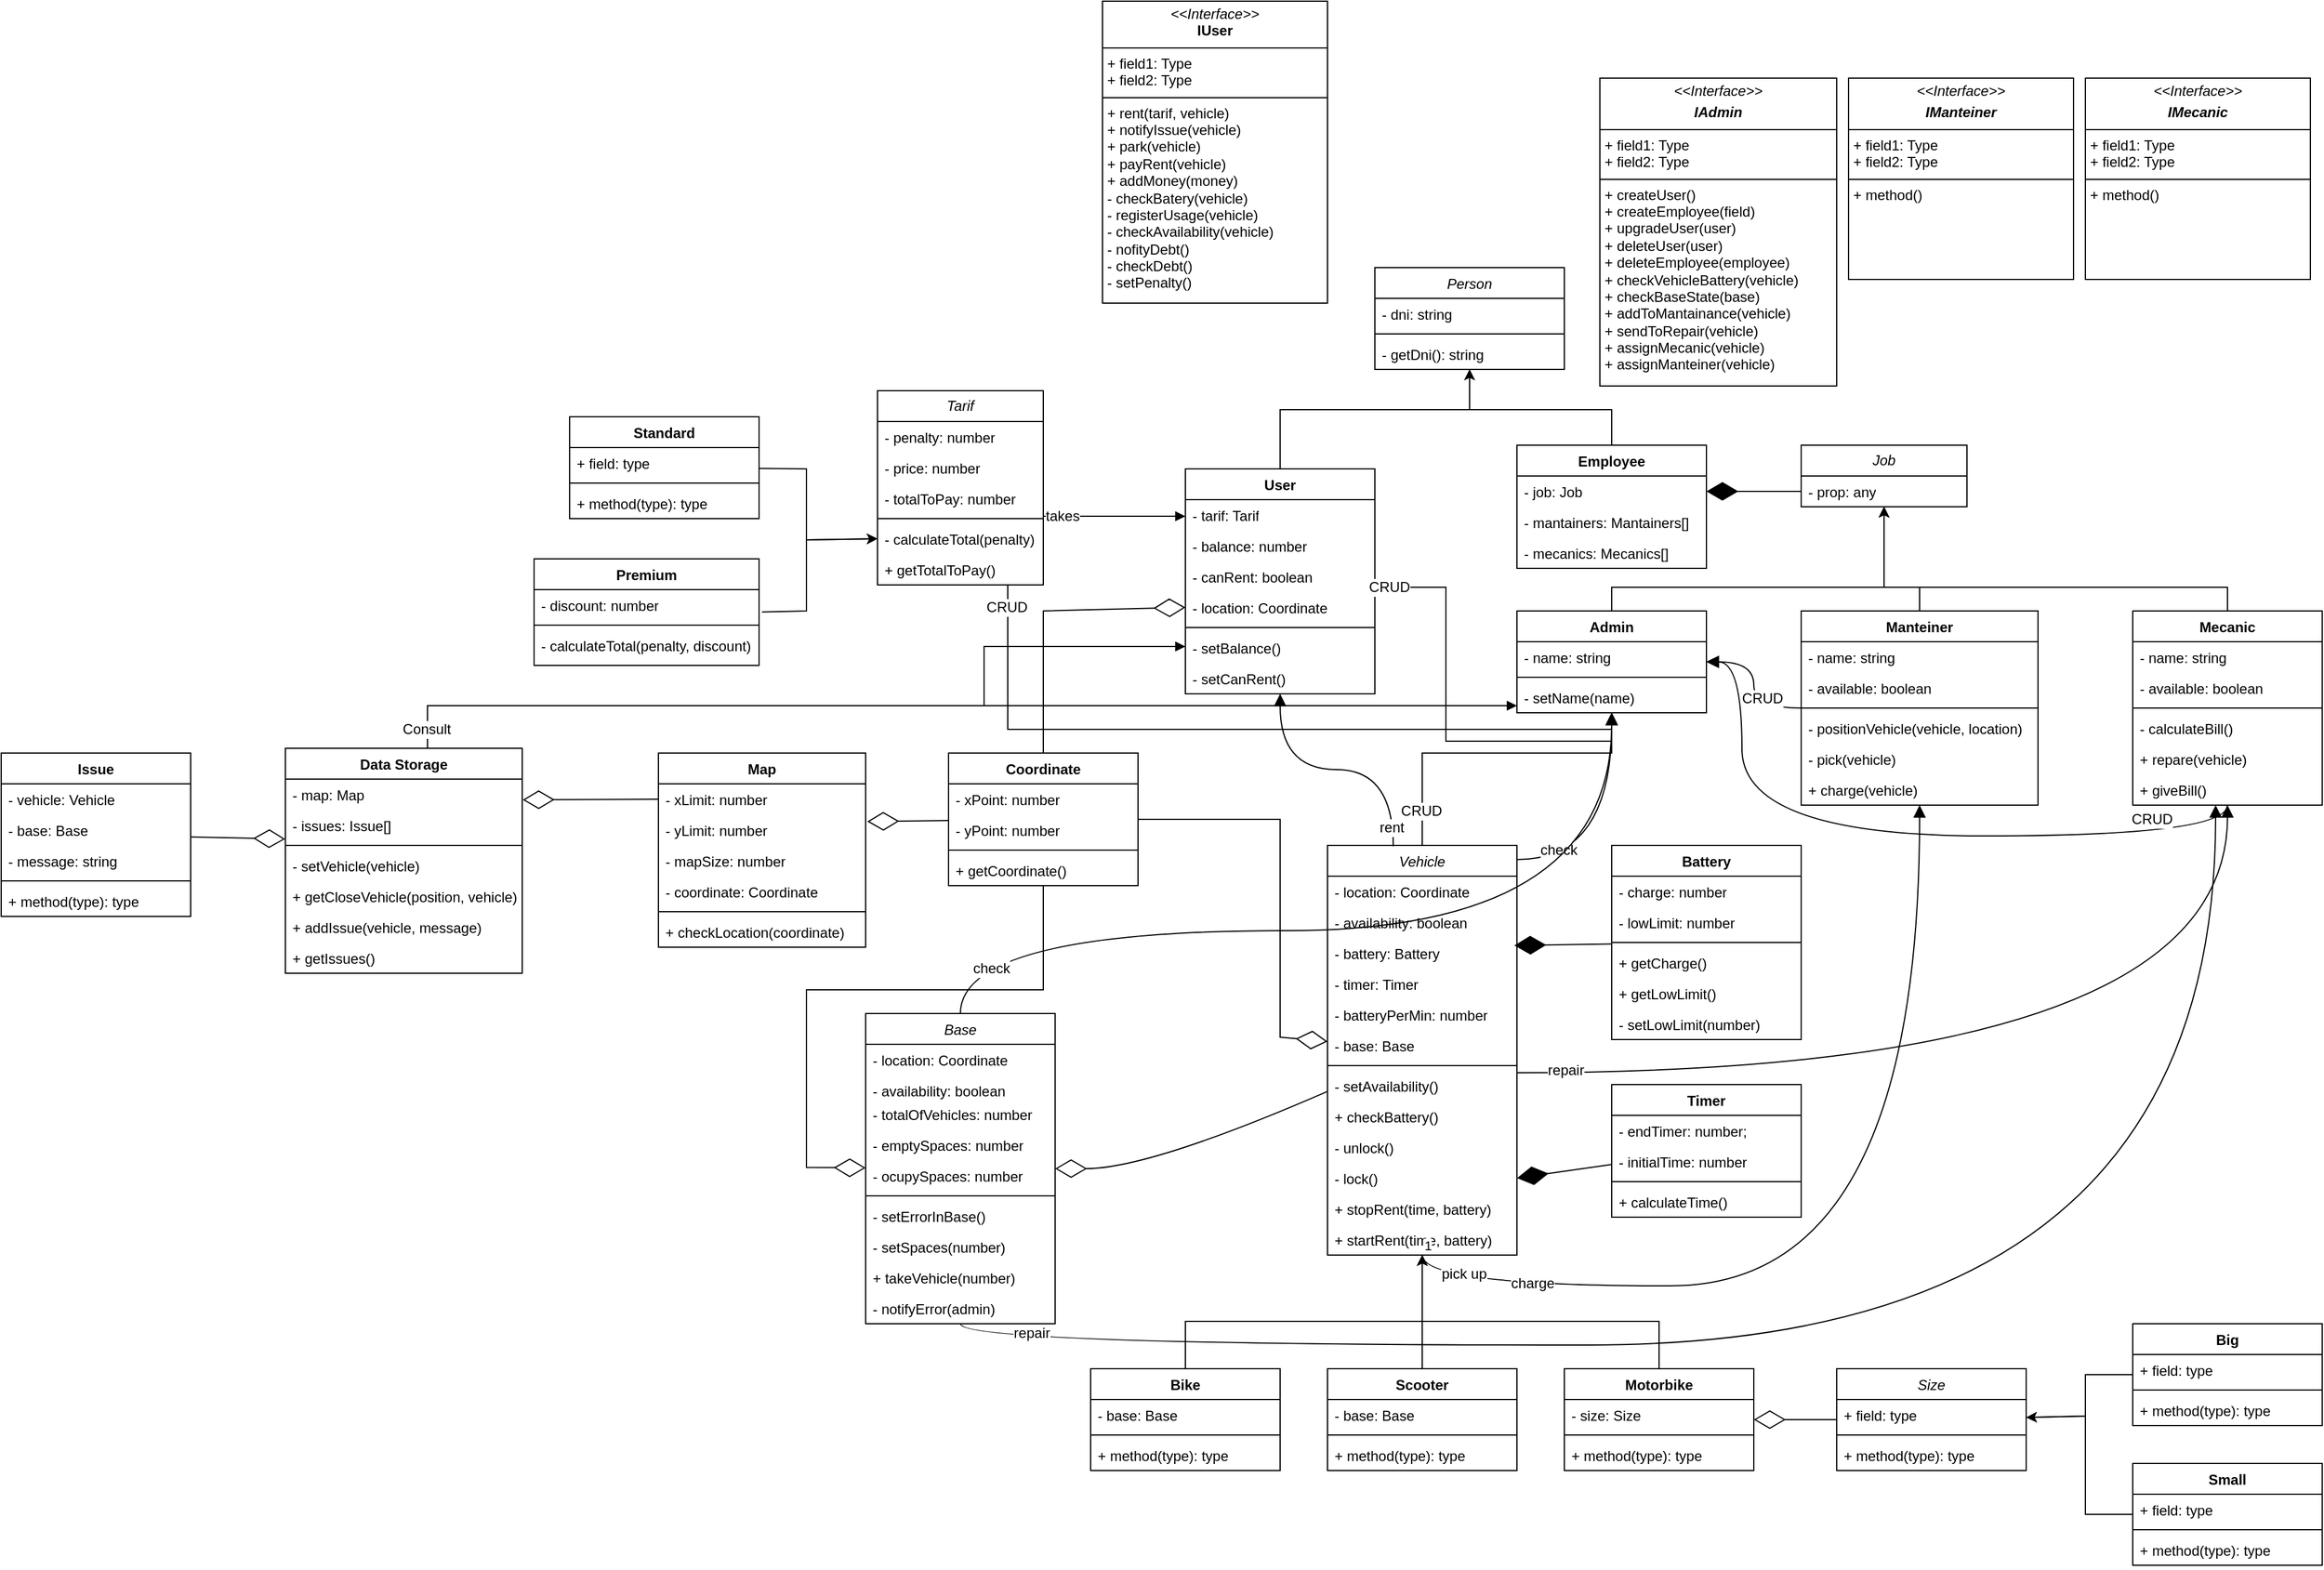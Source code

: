 <mxfile version="26.2.10">
  <diagram id="C5RBs43oDa-KdzZeNtuy" name="Page-1">
    <mxGraphModel dx="1580" dy="1103" grid="1" gridSize="10" guides="1" tooltips="1" connect="1" arrows="1" fold="1" page="1" pageScale="1" pageWidth="2336" pageHeight="1654" math="0" shadow="0">
      <root>
        <mxCell id="WIyWlLk6GJQsqaUBKTNV-0" />
        <mxCell id="WIyWlLk6GJQsqaUBKTNV-1" parent="WIyWlLk6GJQsqaUBKTNV-0" />
        <mxCell id="N519lql4RB3Tmnlweifi-4" value="&lt;i style=&quot;font-weight: normal;&quot;&gt;Person&lt;/i&gt;" style="swimlane;fontStyle=1;align=center;verticalAlign=top;childLayout=stackLayout;horizontal=1;startSize=26;horizontalStack=0;resizeParent=1;resizeParentMax=0;resizeLast=0;collapsible=1;marginBottom=0;whiteSpace=wrap;html=1;" parent="WIyWlLk6GJQsqaUBKTNV-1" vertex="1">
          <mxGeometry x="1360" y="350" width="160" height="86" as="geometry" />
        </mxCell>
        <mxCell id="N519lql4RB3Tmnlweifi-5" value="- dni: string" style="text;strokeColor=none;fillColor=none;align=left;verticalAlign=top;spacingLeft=4;spacingRight=4;overflow=hidden;rotatable=0;points=[[0,0.5],[1,0.5]];portConstraint=eastwest;whiteSpace=wrap;html=1;" parent="N519lql4RB3Tmnlweifi-4" vertex="1">
          <mxGeometry y="26" width="160" height="26" as="geometry" />
        </mxCell>
        <mxCell id="N519lql4RB3Tmnlweifi-6" value="" style="line;strokeWidth=1;fillColor=none;align=left;verticalAlign=middle;spacingTop=-1;spacingLeft=3;spacingRight=3;rotatable=0;labelPosition=right;points=[];portConstraint=eastwest;strokeColor=inherit;" parent="N519lql4RB3Tmnlweifi-4" vertex="1">
          <mxGeometry y="52" width="160" height="8" as="geometry" />
        </mxCell>
        <mxCell id="N519lql4RB3Tmnlweifi-7" value="- getDni(): string" style="text;strokeColor=none;fillColor=none;align=left;verticalAlign=top;spacingLeft=4;spacingRight=4;overflow=hidden;rotatable=0;points=[[0,0.5],[1,0.5]];portConstraint=eastwest;whiteSpace=wrap;html=1;" parent="N519lql4RB3Tmnlweifi-4" vertex="1">
          <mxGeometry y="60" width="160" height="26" as="geometry" />
        </mxCell>
        <mxCell id="N519lql4RB3Tmnlweifi-12" value="User" style="swimlane;fontStyle=1;align=center;verticalAlign=top;childLayout=stackLayout;horizontal=1;startSize=26;horizontalStack=0;resizeParent=1;resizeParentMax=0;resizeLast=0;collapsible=1;marginBottom=0;whiteSpace=wrap;html=1;" parent="WIyWlLk6GJQsqaUBKTNV-1" vertex="1">
          <mxGeometry x="1200" y="520" width="160" height="190" as="geometry" />
        </mxCell>
        <mxCell id="N519lql4RB3Tmnlweifi-13" value="- tarif: Tarif" style="text;strokeColor=none;fillColor=none;align=left;verticalAlign=top;spacingLeft=4;spacingRight=4;overflow=hidden;rotatable=0;points=[[0,0.5],[1,0.5]];portConstraint=eastwest;whiteSpace=wrap;html=1;" parent="N519lql4RB3Tmnlweifi-12" vertex="1">
          <mxGeometry y="26" width="160" height="26" as="geometry" />
        </mxCell>
        <mxCell id="N519lql4RB3Tmnlweifi-53" value="- balance: number" style="text;strokeColor=none;fillColor=none;align=left;verticalAlign=top;spacingLeft=4;spacingRight=4;overflow=hidden;rotatable=0;points=[[0,0.5],[1,0.5]];portConstraint=eastwest;whiteSpace=wrap;html=1;" parent="N519lql4RB3Tmnlweifi-12" vertex="1">
          <mxGeometry y="52" width="160" height="26" as="geometry" />
        </mxCell>
        <mxCell id="N519lql4RB3Tmnlweifi-54" value="- canRent: boolean" style="text;strokeColor=none;fillColor=none;align=left;verticalAlign=top;spacingLeft=4;spacingRight=4;overflow=hidden;rotatable=0;points=[[0,0.5],[1,0.5]];portConstraint=eastwest;whiteSpace=wrap;html=1;" parent="N519lql4RB3Tmnlweifi-12" vertex="1">
          <mxGeometry y="78" width="160" height="26" as="geometry" />
        </mxCell>
        <mxCell id="N519lql4RB3Tmnlweifi-147" value="- location: Coordinate" style="text;strokeColor=none;fillColor=none;align=left;verticalAlign=top;spacingLeft=4;spacingRight=4;overflow=hidden;rotatable=0;points=[[0,0.5],[1,0.5]];portConstraint=eastwest;whiteSpace=wrap;html=1;" parent="N519lql4RB3Tmnlweifi-12" vertex="1">
          <mxGeometry y="104" width="160" height="26" as="geometry" />
        </mxCell>
        <mxCell id="N519lql4RB3Tmnlweifi-14" value="" style="line;strokeWidth=1;fillColor=none;align=left;verticalAlign=middle;spacingTop=-1;spacingLeft=3;spacingRight=3;rotatable=0;labelPosition=right;points=[];portConstraint=eastwest;strokeColor=inherit;" parent="N519lql4RB3Tmnlweifi-12" vertex="1">
          <mxGeometry y="130" width="160" height="8" as="geometry" />
        </mxCell>
        <mxCell id="N519lql4RB3Tmnlweifi-15" value="- setBalance()" style="text;strokeColor=none;fillColor=none;align=left;verticalAlign=top;spacingLeft=4;spacingRight=4;overflow=hidden;rotatable=0;points=[[0,0.5],[1,0.5]];portConstraint=eastwest;whiteSpace=wrap;html=1;" parent="N519lql4RB3Tmnlweifi-12" vertex="1">
          <mxGeometry y="138" width="160" height="26" as="geometry" />
        </mxCell>
        <mxCell id="N519lql4RB3Tmnlweifi-59" value="- setCanRent()" style="text;strokeColor=none;fillColor=none;align=left;verticalAlign=top;spacingLeft=4;spacingRight=4;overflow=hidden;rotatable=0;points=[[0,0.5],[1,0.5]];portConstraint=eastwest;whiteSpace=wrap;html=1;" parent="N519lql4RB3Tmnlweifi-12" vertex="1">
          <mxGeometry y="164" width="160" height="26" as="geometry" />
        </mxCell>
        <mxCell id="N519lql4RB3Tmnlweifi-16" value="Employee" style="swimlane;fontStyle=1;align=center;verticalAlign=top;childLayout=stackLayout;horizontal=1;startSize=26;horizontalStack=0;resizeParent=1;resizeParentMax=0;resizeLast=0;collapsible=1;marginBottom=0;whiteSpace=wrap;html=1;" parent="WIyWlLk6GJQsqaUBKTNV-1" vertex="1">
          <mxGeometry x="1480" y="500" width="160" height="104" as="geometry" />
        </mxCell>
        <mxCell id="N519lql4RB3Tmnlweifi-17" value="- job: Job" style="text;strokeColor=none;fillColor=none;align=left;verticalAlign=top;spacingLeft=4;spacingRight=4;overflow=hidden;rotatable=0;points=[[0,0.5],[1,0.5]];portConstraint=eastwest;whiteSpace=wrap;html=1;" parent="N519lql4RB3Tmnlweifi-16" vertex="1">
          <mxGeometry y="26" width="160" height="26" as="geometry" />
        </mxCell>
        <mxCell id="zjAkS0u6og-Pdvrt3DcL-147" value="- mantainers: Mantainers[]" style="text;strokeColor=none;fillColor=none;align=left;verticalAlign=top;spacingLeft=4;spacingRight=4;overflow=hidden;rotatable=0;points=[[0,0.5],[1,0.5]];portConstraint=eastwest;whiteSpace=wrap;html=1;" vertex="1" parent="N519lql4RB3Tmnlweifi-16">
          <mxGeometry y="52" width="160" height="26" as="geometry" />
        </mxCell>
        <mxCell id="zjAkS0u6og-Pdvrt3DcL-148" value="- mecanics: Mecanics[]" style="text;strokeColor=none;fillColor=none;align=left;verticalAlign=top;spacingLeft=4;spacingRight=4;overflow=hidden;rotatable=0;points=[[0,0.5],[1,0.5]];portConstraint=eastwest;whiteSpace=wrap;html=1;" vertex="1" parent="N519lql4RB3Tmnlweifi-16">
          <mxGeometry y="78" width="160" height="26" as="geometry" />
        </mxCell>
        <mxCell id="N519lql4RB3Tmnlweifi-29" value="" style="endArrow=classic;html=1;rounded=0;exitX=0.5;exitY=0;exitDx=0;exitDy=0;" parent="WIyWlLk6GJQsqaUBKTNV-1" source="N519lql4RB3Tmnlweifi-12" target="N519lql4RB3Tmnlweifi-4" edge="1">
          <mxGeometry width="50" height="50" relative="1" as="geometry">
            <mxPoint x="1290" y="600" as="sourcePoint" />
            <mxPoint x="1340" y="550" as="targetPoint" />
            <Array as="points">
              <mxPoint x="1280" y="470" />
              <mxPoint x="1440" y="470" />
            </Array>
          </mxGeometry>
        </mxCell>
        <mxCell id="N519lql4RB3Tmnlweifi-30" value="" style="endArrow=classic;html=1;rounded=0;" parent="WIyWlLk6GJQsqaUBKTNV-1" source="N519lql4RB3Tmnlweifi-16" target="N519lql4RB3Tmnlweifi-4" edge="1">
          <mxGeometry width="50" height="50" relative="1" as="geometry">
            <mxPoint x="1290" y="600" as="sourcePoint" />
            <mxPoint x="1340" y="550" as="targetPoint" />
            <Array as="points">
              <mxPoint x="1560" y="470" />
              <mxPoint x="1440" y="470" />
            </Array>
          </mxGeometry>
        </mxCell>
        <mxCell id="N519lql4RB3Tmnlweifi-33" value="&lt;i&gt;Tarif&lt;/i&gt;" style="swimlane;fontStyle=0;childLayout=stackLayout;horizontal=1;startSize=26;fillColor=none;horizontalStack=0;resizeParent=1;resizeParentMax=0;resizeLast=0;collapsible=1;marginBottom=0;whiteSpace=wrap;html=1;" parent="WIyWlLk6GJQsqaUBKTNV-1" vertex="1">
          <mxGeometry x="940" y="454" width="140" height="164" as="geometry" />
        </mxCell>
        <mxCell id="N519lql4RB3Tmnlweifi-90" value="- penalty: number" style="text;strokeColor=none;fillColor=none;align=left;verticalAlign=top;spacingLeft=4;spacingRight=4;overflow=hidden;rotatable=0;points=[[0,0.5],[1,0.5]];portConstraint=eastwest;whiteSpace=wrap;html=1;" parent="N519lql4RB3Tmnlweifi-33" vertex="1">
          <mxGeometry y="26" width="140" height="26" as="geometry" />
        </mxCell>
        <mxCell id="N519lql4RB3Tmnlweifi-87" value="- price: number" style="text;strokeColor=none;fillColor=none;align=left;verticalAlign=top;spacingLeft=4;spacingRight=4;overflow=hidden;rotatable=0;points=[[0,0.5],[1,0.5]];portConstraint=eastwest;whiteSpace=wrap;html=1;" parent="N519lql4RB3Tmnlweifi-33" vertex="1">
          <mxGeometry y="52" width="140" height="26" as="geometry" />
        </mxCell>
        <mxCell id="N519lql4RB3Tmnlweifi-91" value="- totalToPay: number" style="text;strokeColor=none;fillColor=none;align=left;verticalAlign=top;spacingLeft=4;spacingRight=4;overflow=hidden;rotatable=0;points=[[0,0.5],[1,0.5]];portConstraint=eastwest;whiteSpace=wrap;html=1;" parent="N519lql4RB3Tmnlweifi-33" vertex="1">
          <mxGeometry y="78" width="140" height="26" as="geometry" />
        </mxCell>
        <mxCell id="N519lql4RB3Tmnlweifi-88" value="" style="line;strokeWidth=1;fillColor=none;align=left;verticalAlign=middle;spacingTop=-1;spacingLeft=3;spacingRight=3;rotatable=0;labelPosition=right;points=[];portConstraint=eastwest;strokeColor=inherit;" parent="N519lql4RB3Tmnlweifi-33" vertex="1">
          <mxGeometry y="104" width="140" height="8" as="geometry" />
        </mxCell>
        <mxCell id="N519lql4RB3Tmnlweifi-52" value="- calculateTotal(penalty)" style="text;strokeColor=none;fillColor=none;align=left;verticalAlign=top;spacingLeft=4;spacingRight=4;overflow=hidden;rotatable=0;points=[[0,0.5],[1,0.5]];portConstraint=eastwest;whiteSpace=wrap;html=1;" parent="N519lql4RB3Tmnlweifi-33" vertex="1">
          <mxGeometry y="112" width="140" height="26" as="geometry" />
        </mxCell>
        <mxCell id="N519lql4RB3Tmnlweifi-93" value="+ getTotalToPay()" style="text;strokeColor=none;fillColor=none;align=left;verticalAlign=top;spacingLeft=4;spacingRight=4;overflow=hidden;rotatable=0;points=[[0,0.5],[1,0.5]];portConstraint=eastwest;whiteSpace=wrap;html=1;" parent="N519lql4RB3Tmnlweifi-33" vertex="1">
          <mxGeometry y="138" width="140" height="26" as="geometry" />
        </mxCell>
        <mxCell id="N519lql4RB3Tmnlweifi-37" value="Premium" style="swimlane;fontStyle=1;align=center;verticalAlign=top;childLayout=stackLayout;horizontal=1;startSize=26;horizontalStack=0;resizeParent=1;resizeParentMax=0;resizeLast=0;collapsible=1;marginBottom=0;whiteSpace=wrap;html=1;" parent="WIyWlLk6GJQsqaUBKTNV-1" vertex="1">
          <mxGeometry x="650" y="596" width="190" height="90" as="geometry" />
        </mxCell>
        <mxCell id="N519lql4RB3Tmnlweifi-38" value="- discount: number" style="text;strokeColor=none;fillColor=none;align=left;verticalAlign=top;spacingLeft=4;spacingRight=4;overflow=hidden;rotatable=0;points=[[0,0.5],[1,0.5]];portConstraint=eastwest;whiteSpace=wrap;html=1;" parent="N519lql4RB3Tmnlweifi-37" vertex="1">
          <mxGeometry y="26" width="190" height="26" as="geometry" />
        </mxCell>
        <mxCell id="N519lql4RB3Tmnlweifi-39" value="" style="line;strokeWidth=1;fillColor=none;align=left;verticalAlign=middle;spacingTop=-1;spacingLeft=3;spacingRight=3;rotatable=0;labelPosition=right;points=[];portConstraint=eastwest;strokeColor=inherit;" parent="N519lql4RB3Tmnlweifi-37" vertex="1">
          <mxGeometry y="52" width="190" height="8" as="geometry" />
        </mxCell>
        <mxCell id="N519lql4RB3Tmnlweifi-40" value="- calculateTotal(penalty, discount)" style="text;strokeColor=none;fillColor=none;align=left;verticalAlign=top;spacingLeft=4;spacingRight=4;overflow=hidden;rotatable=0;points=[[0,0.5],[1,0.5]];portConstraint=eastwest;whiteSpace=wrap;html=1;" parent="N519lql4RB3Tmnlweifi-37" vertex="1">
          <mxGeometry y="60" width="190" height="30" as="geometry" />
        </mxCell>
        <mxCell id="N519lql4RB3Tmnlweifi-41" value="Standard" style="swimlane;fontStyle=1;align=center;verticalAlign=top;childLayout=stackLayout;horizontal=1;startSize=26;horizontalStack=0;resizeParent=1;resizeParentMax=0;resizeLast=0;collapsible=1;marginBottom=0;whiteSpace=wrap;html=1;" parent="WIyWlLk6GJQsqaUBKTNV-1" vertex="1">
          <mxGeometry x="680" y="476" width="160" height="86" as="geometry" />
        </mxCell>
        <mxCell id="N519lql4RB3Tmnlweifi-42" value="+ field: type" style="text;strokeColor=none;fillColor=none;align=left;verticalAlign=top;spacingLeft=4;spacingRight=4;overflow=hidden;rotatable=0;points=[[0,0.5],[1,0.5]];portConstraint=eastwest;whiteSpace=wrap;html=1;" parent="N519lql4RB3Tmnlweifi-41" vertex="1">
          <mxGeometry y="26" width="160" height="26" as="geometry" />
        </mxCell>
        <mxCell id="N519lql4RB3Tmnlweifi-43" value="" style="line;strokeWidth=1;fillColor=none;align=left;verticalAlign=middle;spacingTop=-1;spacingLeft=3;spacingRight=3;rotatable=0;labelPosition=right;points=[];portConstraint=eastwest;strokeColor=inherit;" parent="N519lql4RB3Tmnlweifi-41" vertex="1">
          <mxGeometry y="52" width="160" height="8" as="geometry" />
        </mxCell>
        <mxCell id="N519lql4RB3Tmnlweifi-44" value="+ method(type): type" style="text;strokeColor=none;fillColor=none;align=left;verticalAlign=top;spacingLeft=4;spacingRight=4;overflow=hidden;rotatable=0;points=[[0,0.5],[1,0.5]];portConstraint=eastwest;whiteSpace=wrap;html=1;" parent="N519lql4RB3Tmnlweifi-41" vertex="1">
          <mxGeometry y="60" width="160" height="26" as="geometry" />
        </mxCell>
        <mxCell id="N519lql4RB3Tmnlweifi-48" value="" style="endArrow=classic;html=1;rounded=0;exitX=1.013;exitY=0.728;exitDx=0;exitDy=0;exitPerimeter=0;entryX=0;entryY=0.5;entryDx=0;entryDy=0;" parent="WIyWlLk6GJQsqaUBKTNV-1" source="N519lql4RB3Tmnlweifi-38" target="N519lql4RB3Tmnlweifi-52" edge="1">
          <mxGeometry width="50" height="50" relative="1" as="geometry">
            <mxPoint x="1249" y="921" as="sourcePoint" />
            <mxPoint x="1040" y="712" as="targetPoint" />
            <Array as="points">
              <mxPoint x="880" y="640" />
              <mxPoint x="880" y="580" />
            </Array>
          </mxGeometry>
        </mxCell>
        <mxCell id="N519lql4RB3Tmnlweifi-49" value="" style="endArrow=classic;html=1;rounded=0;entryX=0;entryY=0.5;entryDx=0;entryDy=0;" parent="WIyWlLk6GJQsqaUBKTNV-1" source="N519lql4RB3Tmnlweifi-41" target="N519lql4RB3Tmnlweifi-52" edge="1">
          <mxGeometry width="50" height="50" relative="1" as="geometry">
            <mxPoint x="910" y="740" as="sourcePoint" />
            <mxPoint x="1040" y="712" as="targetPoint" />
            <Array as="points">
              <mxPoint x="880" y="520" />
              <mxPoint x="880" y="580" />
            </Array>
          </mxGeometry>
        </mxCell>
        <mxCell id="N519lql4RB3Tmnlweifi-51" value="&lt;p style=&quot;margin:0px;margin-top:4px;text-align:center;&quot;&gt;&lt;i&gt;&amp;lt;&amp;lt;Interface&amp;gt;&amp;gt;&lt;/i&gt;&lt;/p&gt;&lt;p style=&quot;margin:0px;margin-top:4px;text-align:center;&quot;&gt;&lt;i&gt;&lt;b&gt;IAdmin&lt;/b&gt;&lt;/i&gt;&lt;/p&gt;&lt;hr size=&quot;1&quot; style=&quot;border-style:solid;&quot;&gt;&lt;p style=&quot;margin:0px;margin-left:4px;&quot;&gt;+ field1: Type&lt;br&gt;+ field2: Type&lt;/p&gt;&lt;hr size=&quot;1&quot; style=&quot;border-style:solid;&quot;&gt;&lt;p style=&quot;margin:0px;margin-left:4px;&quot;&gt;+ createUser()&lt;/p&gt;&lt;p style=&quot;margin:0px;margin-left:4px;&quot;&gt;+ createEmployee(field)&lt;/p&gt;&lt;p style=&quot;margin:0px;margin-left:4px;&quot;&gt;+ upgradeUser(user)&lt;/p&gt;&lt;p style=&quot;margin:0px;margin-left:4px;&quot;&gt;+ deleteUser(user)&lt;/p&gt;&lt;p style=&quot;margin:0px;margin-left:4px;&quot;&gt;+ deleteEmployee(employee)&lt;/p&gt;&lt;p style=&quot;margin:0px;margin-left:4px;&quot;&gt;+ checkVehicleBattery(vehicle)&lt;/p&gt;&lt;p style=&quot;margin:0px;margin-left:4px;&quot;&gt;+ checkBaseState(base)&lt;/p&gt;&lt;p style=&quot;margin:0px;margin-left:4px;&quot;&gt;+ addToMantainance(vehicle)&lt;/p&gt;&lt;p style=&quot;margin:0px;margin-left:4px;&quot;&gt;+ sendToRepair(vehicle)&lt;/p&gt;&lt;p style=&quot;margin:0px;margin-left:4px;&quot;&gt;+ assignMecanic(vehicle)&lt;/p&gt;&lt;p style=&quot;margin:0px;margin-left:4px;&quot;&gt;+ assignManteiner(vehicle)&lt;/p&gt;" style="verticalAlign=top;align=left;overflow=fill;html=1;whiteSpace=wrap;" parent="WIyWlLk6GJQsqaUBKTNV-1" vertex="1">
          <mxGeometry x="1550" y="190" width="200" height="260" as="geometry" />
        </mxCell>
        <mxCell id="N519lql4RB3Tmnlweifi-58" value="&lt;p style=&quot;margin:0px;margin-top:4px;text-align:center;&quot;&gt;&lt;i&gt;&amp;lt;&amp;lt;Interface&amp;gt;&amp;gt;&lt;/i&gt;&lt;br&gt;&lt;b&gt;IUser&lt;/b&gt;&lt;/p&gt;&lt;hr size=&quot;1&quot; style=&quot;border-style:solid;&quot;&gt;&lt;p style=&quot;margin:0px;margin-left:4px;&quot;&gt;+ field1: Type&lt;br&gt;+ field2: Type&lt;/p&gt;&lt;hr size=&quot;1&quot; style=&quot;border-style:solid;&quot;&gt;&lt;p style=&quot;margin:0px;margin-left:4px;&quot;&gt;+ rent(tarif, vehicle)&lt;/p&gt;&lt;p style=&quot;margin:0px;margin-left:4px;&quot;&gt;+ notifyIssue(vehicle)&lt;/p&gt;&lt;p style=&quot;margin:0px;margin-left:4px;&quot;&gt;+ park(vehicle)&lt;/p&gt;&lt;p style=&quot;margin:0px;margin-left:4px;&quot;&gt;+ payRent(vehicle)&lt;/p&gt;&lt;p style=&quot;margin:0px;margin-left:4px;&quot;&gt;+ addMoney(money)&lt;/p&gt;&lt;p style=&quot;margin:0px;margin-left:4px;&quot;&gt;- checkBatery(vehicle)&lt;/p&gt;&lt;p style=&quot;margin:0px;margin-left:4px;&quot;&gt;- registerUsage(vehicle)&lt;/p&gt;&lt;p style=&quot;margin:0px;margin-left:4px;&quot;&gt;- checkAvailability(vehicle)&lt;/p&gt;&lt;p style=&quot;margin:0px;margin-left:4px;&quot;&gt;- nofityDebt()&lt;/p&gt;&lt;p style=&quot;margin:0px;margin-left:4px;&quot;&gt;- checkDebt()&lt;/p&gt;&lt;p style=&quot;margin:0px;margin-left:4px;&quot;&gt;- setPenalty()&lt;/p&gt;" style="verticalAlign=top;align=left;overflow=fill;html=1;whiteSpace=wrap;" parent="WIyWlLk6GJQsqaUBKTNV-1" vertex="1">
          <mxGeometry x="1130" y="125" width="190" height="255" as="geometry" />
        </mxCell>
        <mxCell id="N519lql4RB3Tmnlweifi-60" value="&lt;p style=&quot;margin:0px;margin-top:4px;text-align:center;&quot;&gt;&lt;i&gt;&amp;lt;&amp;lt;Interface&amp;gt;&amp;gt;&lt;/i&gt;&lt;/p&gt;&lt;p style=&quot;margin:0px;margin-top:4px;text-align:center;&quot;&gt;&lt;i&gt;&lt;b&gt;IManteiner&lt;/b&gt;&lt;/i&gt;&lt;/p&gt;&lt;hr size=&quot;1&quot; style=&quot;border-style:solid;&quot;&gt;&lt;p style=&quot;margin:0px;margin-left:4px;&quot;&gt;+ field1: Type&lt;br&gt;+ field2: Type&lt;/p&gt;&lt;hr size=&quot;1&quot; style=&quot;border-style:solid;&quot;&gt;&lt;p style=&quot;margin:0px;margin-left:4px;&quot;&gt;+ method()&lt;/p&gt;" style="verticalAlign=top;align=left;overflow=fill;html=1;whiteSpace=wrap;" parent="WIyWlLk6GJQsqaUBKTNV-1" vertex="1">
          <mxGeometry x="1760" y="190" width="190" height="170" as="geometry" />
        </mxCell>
        <mxCell id="N519lql4RB3Tmnlweifi-61" value="&lt;p style=&quot;margin:0px;margin-top:4px;text-align:center;&quot;&gt;&lt;i&gt;&amp;lt;&amp;lt;Interface&amp;gt;&amp;gt;&lt;/i&gt;&lt;/p&gt;&lt;p style=&quot;margin:0px;margin-top:4px;text-align:center;&quot;&gt;&lt;i&gt;&lt;b&gt;IMecanic&lt;/b&gt;&lt;/i&gt;&lt;/p&gt;&lt;hr size=&quot;1&quot; style=&quot;border-style:solid;&quot;&gt;&lt;p style=&quot;margin:0px;margin-left:4px;&quot;&gt;+ field1: Type&lt;br&gt;+ field2: Type&lt;/p&gt;&lt;hr size=&quot;1&quot; style=&quot;border-style:solid;&quot;&gt;&lt;p style=&quot;margin:0px;margin-left:4px;&quot;&gt;+ method()&lt;/p&gt;" style="verticalAlign=top;align=left;overflow=fill;html=1;whiteSpace=wrap;" parent="WIyWlLk6GJQsqaUBKTNV-1" vertex="1">
          <mxGeometry x="1960" y="190" width="190" height="170" as="geometry" />
        </mxCell>
        <mxCell id="N519lql4RB3Tmnlweifi-62" value="" style="endArrow=diamondThin;endFill=1;endSize=24;html=1;rounded=0;entryX=1;entryY=0.5;entryDx=0;entryDy=0;exitX=0;exitY=0.5;exitDx=0;exitDy=0;" parent="WIyWlLk6GJQsqaUBKTNV-1" source="N519lql4RB3Tmnlweifi-68" target="N519lql4RB3Tmnlweifi-17" edge="1">
          <mxGeometry width="160" relative="1" as="geometry">
            <mxPoint x="1770" y="549" as="sourcePoint" />
            <mxPoint x="1790" y="650" as="targetPoint" />
          </mxGeometry>
        </mxCell>
        <mxCell id="N519lql4RB3Tmnlweifi-67" value="&lt;i&gt;Job&lt;/i&gt;" style="swimlane;fontStyle=0;childLayout=stackLayout;horizontal=1;startSize=26;fillColor=none;horizontalStack=0;resizeParent=1;resizeParentMax=0;resizeLast=0;collapsible=1;marginBottom=0;whiteSpace=wrap;html=1;" parent="WIyWlLk6GJQsqaUBKTNV-1" vertex="1">
          <mxGeometry x="1720" y="500" width="140" height="52" as="geometry" />
        </mxCell>
        <mxCell id="N519lql4RB3Tmnlweifi-68" value="- prop: any" style="text;strokeColor=none;fillColor=none;align=left;verticalAlign=top;spacingLeft=4;spacingRight=4;overflow=hidden;rotatable=0;points=[[0,0.5],[1,0.5]];portConstraint=eastwest;whiteSpace=wrap;html=1;" parent="N519lql4RB3Tmnlweifi-67" vertex="1">
          <mxGeometry y="26" width="140" height="26" as="geometry" />
        </mxCell>
        <mxCell id="N519lql4RB3Tmnlweifi-71" value="Admin" style="swimlane;fontStyle=1;align=center;verticalAlign=top;childLayout=stackLayout;horizontal=1;startSize=26;horizontalStack=0;resizeParent=1;resizeParentMax=0;resizeLast=0;collapsible=1;marginBottom=0;whiteSpace=wrap;html=1;" parent="WIyWlLk6GJQsqaUBKTNV-1" vertex="1">
          <mxGeometry x="1480" y="640" width="160" height="86" as="geometry" />
        </mxCell>
        <mxCell id="N519lql4RB3Tmnlweifi-72" value="- name: string" style="text;strokeColor=none;fillColor=none;align=left;verticalAlign=top;spacingLeft=4;spacingRight=4;overflow=hidden;rotatable=0;points=[[0,0.5],[1,0.5]];portConstraint=eastwest;whiteSpace=wrap;html=1;" parent="N519lql4RB3Tmnlweifi-71" vertex="1">
          <mxGeometry y="26" width="160" height="26" as="geometry" />
        </mxCell>
        <mxCell id="N519lql4RB3Tmnlweifi-73" value="" style="line;strokeWidth=1;fillColor=none;align=left;verticalAlign=middle;spacingTop=-1;spacingLeft=3;spacingRight=3;rotatable=0;labelPosition=right;points=[];portConstraint=eastwest;strokeColor=inherit;" parent="N519lql4RB3Tmnlweifi-71" vertex="1">
          <mxGeometry y="52" width="160" height="8" as="geometry" />
        </mxCell>
        <mxCell id="N519lql4RB3Tmnlweifi-74" value="- setName(name)" style="text;strokeColor=none;fillColor=none;align=left;verticalAlign=top;spacingLeft=4;spacingRight=4;overflow=hidden;rotatable=0;points=[[0,0.5],[1,0.5]];portConstraint=eastwest;whiteSpace=wrap;html=1;" parent="N519lql4RB3Tmnlweifi-71" vertex="1">
          <mxGeometry y="60" width="160" height="26" as="geometry" />
        </mxCell>
        <mxCell id="N519lql4RB3Tmnlweifi-75" value="Manteiner" style="swimlane;fontStyle=1;align=center;verticalAlign=top;childLayout=stackLayout;horizontal=1;startSize=26;horizontalStack=0;resizeParent=1;resizeParentMax=0;resizeLast=0;collapsible=1;marginBottom=0;whiteSpace=wrap;html=1;" parent="WIyWlLk6GJQsqaUBKTNV-1" vertex="1">
          <mxGeometry x="1720" y="640" width="200" height="164" as="geometry" />
        </mxCell>
        <mxCell id="N519lql4RB3Tmnlweifi-76" value="- name: string" style="text;strokeColor=none;fillColor=none;align=left;verticalAlign=top;spacingLeft=4;spacingRight=4;overflow=hidden;rotatable=0;points=[[0,0.5],[1,0.5]];portConstraint=eastwest;whiteSpace=wrap;html=1;" parent="N519lql4RB3Tmnlweifi-75" vertex="1">
          <mxGeometry y="26" width="200" height="26" as="geometry" />
        </mxCell>
        <mxCell id="zjAkS0u6og-Pdvrt3DcL-139" value="- available: boolean" style="text;strokeColor=none;fillColor=none;align=left;verticalAlign=top;spacingLeft=4;spacingRight=4;overflow=hidden;rotatable=0;points=[[0,0.5],[1,0.5]];portConstraint=eastwest;whiteSpace=wrap;html=1;" vertex="1" parent="N519lql4RB3Tmnlweifi-75">
          <mxGeometry y="52" width="200" height="26" as="geometry" />
        </mxCell>
        <mxCell id="N519lql4RB3Tmnlweifi-77" value="" style="line;strokeWidth=1;fillColor=none;align=left;verticalAlign=middle;spacingTop=-1;spacingLeft=3;spacingRight=3;rotatable=0;labelPosition=right;points=[];portConstraint=eastwest;strokeColor=inherit;" parent="N519lql4RB3Tmnlweifi-75" vertex="1">
          <mxGeometry y="78" width="200" height="8" as="geometry" />
        </mxCell>
        <mxCell id="zjAkS0u6og-Pdvrt3DcL-27" value="- positionVehicle(vehicle, location)" style="text;strokeColor=none;fillColor=none;align=left;verticalAlign=top;spacingLeft=4;spacingRight=4;overflow=hidden;rotatable=0;points=[[0,0.5],[1,0.5]];portConstraint=eastwest;whiteSpace=wrap;html=1;" vertex="1" parent="N519lql4RB3Tmnlweifi-75">
          <mxGeometry y="86" width="200" height="26" as="geometry" />
        </mxCell>
        <mxCell id="N519lql4RB3Tmnlweifi-78" value="- pick(vehicle)" style="text;strokeColor=none;fillColor=none;align=left;verticalAlign=top;spacingLeft=4;spacingRight=4;overflow=hidden;rotatable=0;points=[[0,0.5],[1,0.5]];portConstraint=eastwest;whiteSpace=wrap;html=1;" parent="N519lql4RB3Tmnlweifi-75" vertex="1">
          <mxGeometry y="112" width="200" height="26" as="geometry" />
        </mxCell>
        <mxCell id="zjAkS0u6og-Pdvrt3DcL-89" value="+ charge(vehicle)" style="text;strokeColor=none;fillColor=none;align=left;verticalAlign=top;spacingLeft=4;spacingRight=4;overflow=hidden;rotatable=0;points=[[0,0.5],[1,0.5]];portConstraint=eastwest;whiteSpace=wrap;html=1;" vertex="1" parent="N519lql4RB3Tmnlweifi-75">
          <mxGeometry y="138" width="200" height="26" as="geometry" />
        </mxCell>
        <mxCell id="N519lql4RB3Tmnlweifi-79" value="Mecanic" style="swimlane;fontStyle=1;align=center;verticalAlign=top;childLayout=stackLayout;horizontal=1;startSize=26;horizontalStack=0;resizeParent=1;resizeParentMax=0;resizeLast=0;collapsible=1;marginBottom=0;whiteSpace=wrap;html=1;" parent="WIyWlLk6GJQsqaUBKTNV-1" vertex="1">
          <mxGeometry x="2000" y="640" width="160" height="164" as="geometry" />
        </mxCell>
        <mxCell id="N519lql4RB3Tmnlweifi-80" value="- name: string" style="text;strokeColor=none;fillColor=none;align=left;verticalAlign=top;spacingLeft=4;spacingRight=4;overflow=hidden;rotatable=0;points=[[0,0.5],[1,0.5]];portConstraint=eastwest;whiteSpace=wrap;html=1;" parent="N519lql4RB3Tmnlweifi-79" vertex="1">
          <mxGeometry y="26" width="160" height="26" as="geometry" />
        </mxCell>
        <mxCell id="zjAkS0u6og-Pdvrt3DcL-140" value="- available: boolean" style="text;strokeColor=none;fillColor=none;align=left;verticalAlign=top;spacingLeft=4;spacingRight=4;overflow=hidden;rotatable=0;points=[[0,0.5],[1,0.5]];portConstraint=eastwest;whiteSpace=wrap;html=1;" vertex="1" parent="N519lql4RB3Tmnlweifi-79">
          <mxGeometry y="52" width="160" height="26" as="geometry" />
        </mxCell>
        <mxCell id="N519lql4RB3Tmnlweifi-81" value="" style="line;strokeWidth=1;fillColor=none;align=left;verticalAlign=middle;spacingTop=-1;spacingLeft=3;spacingRight=3;rotatable=0;labelPosition=right;points=[];portConstraint=eastwest;strokeColor=inherit;" parent="N519lql4RB3Tmnlweifi-79" vertex="1">
          <mxGeometry y="78" width="160" height="8" as="geometry" />
        </mxCell>
        <mxCell id="zjAkS0u6og-Pdvrt3DcL-93" value="- calculateBill()" style="text;strokeColor=none;fillColor=none;align=left;verticalAlign=top;spacingLeft=4;spacingRight=4;overflow=hidden;rotatable=0;points=[[0,0.5],[1,0.5]];portConstraint=eastwest;whiteSpace=wrap;html=1;" vertex="1" parent="N519lql4RB3Tmnlweifi-79">
          <mxGeometry y="86" width="160" height="26" as="geometry" />
        </mxCell>
        <mxCell id="zjAkS0u6og-Pdvrt3DcL-149" value="+ repare(vehicle)" style="text;strokeColor=none;fillColor=none;align=left;verticalAlign=top;spacingLeft=4;spacingRight=4;overflow=hidden;rotatable=0;points=[[0,0.5],[1,0.5]];portConstraint=eastwest;whiteSpace=wrap;html=1;" vertex="1" parent="N519lql4RB3Tmnlweifi-79">
          <mxGeometry y="112" width="160" height="26" as="geometry" />
        </mxCell>
        <mxCell id="N519lql4RB3Tmnlweifi-82" value="+ giveBill()" style="text;strokeColor=none;fillColor=none;align=left;verticalAlign=top;spacingLeft=4;spacingRight=4;overflow=hidden;rotatable=0;points=[[0,0.5],[1,0.5]];portConstraint=eastwest;whiteSpace=wrap;html=1;" parent="N519lql4RB3Tmnlweifi-79" vertex="1">
          <mxGeometry y="138" width="160" height="26" as="geometry" />
        </mxCell>
        <mxCell id="N519lql4RB3Tmnlweifi-83" value="" style="endArrow=classic;html=1;rounded=0;exitX=0.5;exitY=0;exitDx=0;exitDy=0;" parent="WIyWlLk6GJQsqaUBKTNV-1" source="N519lql4RB3Tmnlweifi-79" target="N519lql4RB3Tmnlweifi-67" edge="1">
          <mxGeometry width="50" height="50" relative="1" as="geometry">
            <mxPoint x="2139" y="640" as="sourcePoint" />
            <mxPoint x="2000" y="579" as="targetPoint" />
            <Array as="points">
              <mxPoint x="2080" y="620" />
              <mxPoint x="1790" y="620" />
            </Array>
          </mxGeometry>
        </mxCell>
        <mxCell id="N519lql4RB3Tmnlweifi-84" value="" style="endArrow=classic;html=1;rounded=0;exitX=0.5;exitY=0;exitDx=0;exitDy=0;" parent="WIyWlLk6GJQsqaUBKTNV-1" source="N519lql4RB3Tmnlweifi-75" target="N519lql4RB3Tmnlweifi-67" edge="1">
          <mxGeometry width="50" height="50" relative="1" as="geometry">
            <mxPoint x="1949" y="657" as="sourcePoint" />
            <mxPoint x="1810" y="596" as="targetPoint" />
            <Array as="points">
              <mxPoint x="1820" y="620" />
              <mxPoint x="1790" y="620" />
            </Array>
          </mxGeometry>
        </mxCell>
        <mxCell id="N519lql4RB3Tmnlweifi-86" value="" style="endArrow=classic;html=1;rounded=0;exitX=0.5;exitY=0;exitDx=0;exitDy=0;" parent="WIyWlLk6GJQsqaUBKTNV-1" source="N519lql4RB3Tmnlweifi-71" target="N519lql4RB3Tmnlweifi-67" edge="1">
          <mxGeometry width="50" height="50" relative="1" as="geometry">
            <mxPoint x="1760" y="660" as="sourcePoint" />
            <mxPoint x="1656" y="572" as="targetPoint" />
            <Array as="points">
              <mxPoint x="1560" y="620" />
              <mxPoint x="1790" y="620" />
            </Array>
          </mxGeometry>
        </mxCell>
        <mxCell id="N519lql4RB3Tmnlweifi-95" value="" style="endArrow=block;endFill=1;html=1;edgeStyle=orthogonalEdgeStyle;align=left;verticalAlign=top;rounded=0;" parent="WIyWlLk6GJQsqaUBKTNV-1" source="N519lql4RB3Tmnlweifi-33" target="N519lql4RB3Tmnlweifi-12" edge="1">
          <mxGeometry x="-1" relative="1" as="geometry">
            <mxPoint x="1200" y="700" as="sourcePoint" />
            <mxPoint x="1360" y="700" as="targetPoint" />
            <Array as="points">
              <mxPoint x="1120" y="560" />
              <mxPoint x="1120" y="560" />
            </Array>
          </mxGeometry>
        </mxCell>
        <mxCell id="zjAkS0u6og-Pdvrt3DcL-126" value="takes" style="edgeLabel;html=1;align=center;verticalAlign=middle;resizable=0;points=[];fontSize=12;" vertex="1" connectable="0" parent="N519lql4RB3Tmnlweifi-95">
          <mxGeometry x="-0.742" relative="1" as="geometry">
            <mxPoint as="offset" />
          </mxGeometry>
        </mxCell>
        <mxCell id="N519lql4RB3Tmnlweifi-101" value="" style="endArrow=block;endFill=1;html=1;edgeStyle=orthogonalEdgeStyle;align=left;verticalAlign=top;rounded=0;" parent="WIyWlLk6GJQsqaUBKTNV-1" source="N519lql4RB3Tmnlweifi-12" target="N519lql4RB3Tmnlweifi-71" edge="1">
          <mxGeometry x="-1" relative="1" as="geometry">
            <mxPoint x="1440" y="750" as="sourcePoint" />
            <mxPoint x="1600" y="750" as="targetPoint" />
            <Array as="points">
              <mxPoint x="1420" y="620" />
              <mxPoint x="1420" y="750" />
              <mxPoint x="1560" y="750" />
            </Array>
            <mxPoint as="offset" />
          </mxGeometry>
        </mxCell>
        <mxCell id="zjAkS0u6og-Pdvrt3DcL-128" value="CRUD" style="edgeLabel;html=1;align=center;verticalAlign=middle;resizable=0;points=[];fontSize=12;" vertex="1" connectable="0" parent="N519lql4RB3Tmnlweifi-101">
          <mxGeometry x="-0.936" relative="1" as="geometry">
            <mxPoint as="offset" />
          </mxGeometry>
        </mxCell>
        <mxCell id="N519lql4RB3Tmnlweifi-111" value="&lt;span style=&quot;font-weight: normal;&quot;&gt;&lt;i&gt;Vehicle&lt;/i&gt;&lt;/span&gt;" style="swimlane;fontStyle=1;align=center;verticalAlign=top;childLayout=stackLayout;horizontal=1;startSize=26;horizontalStack=0;resizeParent=1;resizeParentMax=0;resizeLast=0;collapsible=1;marginBottom=0;whiteSpace=wrap;html=1;" parent="WIyWlLk6GJQsqaUBKTNV-1" vertex="1">
          <mxGeometry x="1320" y="838" width="160" height="346" as="geometry">
            <mxRectangle x="1320" y="919" width="80" height="30" as="alternateBounds" />
          </mxGeometry>
        </mxCell>
        <mxCell id="N519lql4RB3Tmnlweifi-112" value="- location: Coordinate" style="text;strokeColor=none;fillColor=none;align=left;verticalAlign=top;spacingLeft=4;spacingRight=4;overflow=hidden;rotatable=0;points=[[0,0.5],[1,0.5]];portConstraint=eastwest;whiteSpace=wrap;html=1;" parent="N519lql4RB3Tmnlweifi-111" vertex="1">
          <mxGeometry y="26" width="160" height="26" as="geometry" />
        </mxCell>
        <mxCell id="N519lql4RB3Tmnlweifi-163" value="- availability: boolean" style="text;strokeColor=none;fillColor=none;align=left;verticalAlign=top;spacingLeft=4;spacingRight=4;overflow=hidden;rotatable=0;points=[[0,0.5],[1,0.5]];portConstraint=eastwest;whiteSpace=wrap;html=1;" parent="N519lql4RB3Tmnlweifi-111" vertex="1">
          <mxGeometry y="52" width="160" height="26" as="geometry" />
        </mxCell>
        <mxCell id="N519lql4RB3Tmnlweifi-164" value="- battery: Battery" style="text;strokeColor=none;fillColor=none;align=left;verticalAlign=top;spacingLeft=4;spacingRight=4;overflow=hidden;rotatable=0;points=[[0,0.5],[1,0.5]];portConstraint=eastwest;whiteSpace=wrap;html=1;" parent="N519lql4RB3Tmnlweifi-111" vertex="1">
          <mxGeometry y="78" width="160" height="26" as="geometry" />
        </mxCell>
        <mxCell id="zjAkS0u6og-Pdvrt3DcL-20" value="- timer: Timer" style="text;strokeColor=none;fillColor=none;align=left;verticalAlign=top;spacingLeft=4;spacingRight=4;overflow=hidden;rotatable=0;points=[[0,0.5],[1,0.5]];portConstraint=eastwest;whiteSpace=wrap;html=1;" vertex="1" parent="N519lql4RB3Tmnlweifi-111">
          <mxGeometry y="104" width="160" height="26" as="geometry" />
        </mxCell>
        <mxCell id="zjAkS0u6og-Pdvrt3DcL-23" value="- batteryPerMin: number" style="text;strokeColor=none;fillColor=none;align=left;verticalAlign=top;spacingLeft=4;spacingRight=4;overflow=hidden;rotatable=0;points=[[0,0.5],[1,0.5]];portConstraint=eastwest;whiteSpace=wrap;html=1;" vertex="1" parent="N519lql4RB3Tmnlweifi-111">
          <mxGeometry y="130" width="160" height="26" as="geometry" />
        </mxCell>
        <mxCell id="zjAkS0u6og-Pdvrt3DcL-87" value="- base: Base" style="text;strokeColor=none;fillColor=none;align=left;verticalAlign=top;spacingLeft=4;spacingRight=4;overflow=hidden;rotatable=0;points=[[0,0.5],[1,0.5]];portConstraint=eastwest;whiteSpace=wrap;html=1;" vertex="1" parent="N519lql4RB3Tmnlweifi-111">
          <mxGeometry y="156" width="160" height="26" as="geometry" />
        </mxCell>
        <mxCell id="N519lql4RB3Tmnlweifi-113" value="" style="line;strokeWidth=1;fillColor=none;align=left;verticalAlign=middle;spacingTop=-1;spacingLeft=3;spacingRight=3;rotatable=0;labelPosition=right;points=[];portConstraint=eastwest;strokeColor=inherit;" parent="N519lql4RB3Tmnlweifi-111" vertex="1">
          <mxGeometry y="182" width="160" height="8" as="geometry" />
        </mxCell>
        <mxCell id="N519lql4RB3Tmnlweifi-114" value="- setAvailability()" style="text;strokeColor=none;fillColor=none;align=left;verticalAlign=top;spacingLeft=4;spacingRight=4;overflow=hidden;rotatable=0;points=[[0,0.5],[1,0.5]];portConstraint=eastwest;whiteSpace=wrap;html=1;" parent="N519lql4RB3Tmnlweifi-111" vertex="1">
          <mxGeometry y="190" width="160" height="26" as="geometry" />
        </mxCell>
        <mxCell id="N519lql4RB3Tmnlweifi-165" value="+ checkBattery()" style="text;strokeColor=none;fillColor=none;align=left;verticalAlign=top;spacingLeft=4;spacingRight=4;overflow=hidden;rotatable=0;points=[[0,0.5],[1,0.5]];portConstraint=eastwest;whiteSpace=wrap;html=1;" parent="N519lql4RB3Tmnlweifi-111" vertex="1">
          <mxGeometry y="216" width="160" height="26" as="geometry" />
        </mxCell>
        <mxCell id="zjAkS0u6og-Pdvrt3DcL-7" value="- unlock()" style="text;strokeColor=none;fillColor=none;align=left;verticalAlign=top;spacingLeft=4;spacingRight=4;overflow=hidden;rotatable=0;points=[[0,0.5],[1,0.5]];portConstraint=eastwest;whiteSpace=wrap;html=1;" vertex="1" parent="N519lql4RB3Tmnlweifi-111">
          <mxGeometry y="242" width="160" height="26" as="geometry" />
        </mxCell>
        <mxCell id="zjAkS0u6og-Pdvrt3DcL-8" value="- lock()" style="text;strokeColor=none;fillColor=none;align=left;verticalAlign=top;spacingLeft=4;spacingRight=4;overflow=hidden;rotatable=0;points=[[0,0.5],[1,0.5]];portConstraint=eastwest;whiteSpace=wrap;html=1;" vertex="1" parent="N519lql4RB3Tmnlweifi-111">
          <mxGeometry y="268" width="160" height="26" as="geometry" />
        </mxCell>
        <mxCell id="zjAkS0u6og-Pdvrt3DcL-22" value="+ stopRent(time, battery)" style="text;strokeColor=none;fillColor=none;align=left;verticalAlign=top;spacingLeft=4;spacingRight=4;overflow=hidden;rotatable=0;points=[[0,0.5],[1,0.5]];portConstraint=eastwest;whiteSpace=wrap;html=1;" vertex="1" parent="N519lql4RB3Tmnlweifi-111">
          <mxGeometry y="294" width="160" height="26" as="geometry" />
        </mxCell>
        <mxCell id="zjAkS0u6og-Pdvrt3DcL-9" value="+ startRent(time, battery)" style="text;strokeColor=none;fillColor=none;align=left;verticalAlign=top;spacingLeft=4;spacingRight=4;overflow=hidden;rotatable=0;points=[[0,0.5],[1,0.5]];portConstraint=eastwest;whiteSpace=wrap;html=1;" vertex="1" parent="N519lql4RB3Tmnlweifi-111">
          <mxGeometry y="320" width="160" height="26" as="geometry" />
        </mxCell>
        <mxCell id="N519lql4RB3Tmnlweifi-115" value="" style="endArrow=block;endFill=1;html=1;edgeStyle=orthogonalEdgeStyle;align=left;verticalAlign=top;rounded=0;" parent="WIyWlLk6GJQsqaUBKTNV-1" source="N519lql4RB3Tmnlweifi-33" target="N519lql4RB3Tmnlweifi-71" edge="1">
          <mxGeometry x="-1" relative="1" as="geometry">
            <mxPoint x="1050.0" y="647" as="sourcePoint" />
            <mxPoint x="1480" y="752" as="targetPoint" />
            <Array as="points">
              <mxPoint x="1050" y="740" />
              <mxPoint x="1560" y="740" />
            </Array>
          </mxGeometry>
        </mxCell>
        <mxCell id="zjAkS0u6og-Pdvrt3DcL-127" value="CRUD" style="edgeLabel;html=1;align=center;verticalAlign=middle;resizable=0;points=[];fontSize=12;" vertex="1" connectable="0" parent="N519lql4RB3Tmnlweifi-115">
          <mxGeometry x="-0.941" y="-1" relative="1" as="geometry">
            <mxPoint as="offset" />
          </mxGeometry>
        </mxCell>
        <mxCell id="N519lql4RB3Tmnlweifi-117" value="Map" style="swimlane;fontStyle=1;align=center;verticalAlign=top;childLayout=stackLayout;horizontal=1;startSize=26;horizontalStack=0;resizeParent=1;resizeParentMax=0;resizeLast=0;collapsible=1;marginBottom=0;whiteSpace=wrap;html=1;" parent="WIyWlLk6GJQsqaUBKTNV-1" vertex="1">
          <mxGeometry x="755" y="760" width="175" height="164" as="geometry" />
        </mxCell>
        <mxCell id="N519lql4RB3Tmnlweifi-118" value="- xLimit: number" style="text;strokeColor=none;fillColor=none;align=left;verticalAlign=top;spacingLeft=4;spacingRight=4;overflow=hidden;rotatable=0;points=[[0,0.5],[1,0.5]];portConstraint=eastwest;whiteSpace=wrap;html=1;" parent="N519lql4RB3Tmnlweifi-117" vertex="1">
          <mxGeometry y="26" width="175" height="26" as="geometry" />
        </mxCell>
        <mxCell id="N519lql4RB3Tmnlweifi-121" value="- yLimit: number" style="text;strokeColor=none;fillColor=none;align=left;verticalAlign=top;spacingLeft=4;spacingRight=4;overflow=hidden;rotatable=0;points=[[0,0.5],[1,0.5]];portConstraint=eastwest;whiteSpace=wrap;html=1;" parent="N519lql4RB3Tmnlweifi-117" vertex="1">
          <mxGeometry y="52" width="175" height="26" as="geometry" />
        </mxCell>
        <mxCell id="N519lql4RB3Tmnlweifi-122" value="- mapSize: number" style="text;strokeColor=none;fillColor=none;align=left;verticalAlign=top;spacingLeft=4;spacingRight=4;overflow=hidden;rotatable=0;points=[[0,0.5],[1,0.5]];portConstraint=eastwest;whiteSpace=wrap;html=1;" parent="N519lql4RB3Tmnlweifi-117" vertex="1">
          <mxGeometry y="78" width="175" height="26" as="geometry" />
        </mxCell>
        <mxCell id="N519lql4RB3Tmnlweifi-146" value="- coordinate: Coordinate" style="text;strokeColor=none;fillColor=none;align=left;verticalAlign=top;spacingLeft=4;spacingRight=4;overflow=hidden;rotatable=0;points=[[0,0.5],[1,0.5]];portConstraint=eastwest;whiteSpace=wrap;html=1;" parent="N519lql4RB3Tmnlweifi-117" vertex="1">
          <mxGeometry y="104" width="175" height="26" as="geometry" />
        </mxCell>
        <mxCell id="N519lql4RB3Tmnlweifi-119" value="" style="line;strokeWidth=1;fillColor=none;align=left;verticalAlign=middle;spacingTop=-1;spacingLeft=3;spacingRight=3;rotatable=0;labelPosition=right;points=[];portConstraint=eastwest;strokeColor=inherit;" parent="N519lql4RB3Tmnlweifi-117" vertex="1">
          <mxGeometry y="130" width="175" height="8" as="geometry" />
        </mxCell>
        <mxCell id="N519lql4RB3Tmnlweifi-124" value="+ checkLocation(coordinate)" style="text;strokeColor=none;fillColor=none;align=left;verticalAlign=top;spacingLeft=4;spacingRight=4;overflow=hidden;rotatable=0;points=[[0,0.5],[1,0.5]];portConstraint=eastwest;whiteSpace=wrap;html=1;" parent="N519lql4RB3Tmnlweifi-117" vertex="1">
          <mxGeometry y="138" width="175" height="26" as="geometry" />
        </mxCell>
        <mxCell id="N519lql4RB3Tmnlweifi-127" value="" style="endArrow=diamondThin;endFill=0;endSize=24;html=1;rounded=0;entryX=1.008;entryY=0.226;entryDx=0;entryDy=0;entryPerimeter=0;" parent="WIyWlLk6GJQsqaUBKTNV-1" source="N519lql4RB3Tmnlweifi-128" target="N519lql4RB3Tmnlweifi-121" edge="1">
          <mxGeometry width="160" relative="1" as="geometry">
            <mxPoint x="1085" y="960" as="sourcePoint" />
            <mxPoint x="925" y="940" as="targetPoint" />
          </mxGeometry>
        </mxCell>
        <mxCell id="N519lql4RB3Tmnlweifi-128" value="Coordinate" style="swimlane;fontStyle=1;align=center;verticalAlign=top;childLayout=stackLayout;horizontal=1;startSize=26;horizontalStack=0;resizeParent=1;resizeParentMax=0;resizeLast=0;collapsible=1;marginBottom=0;whiteSpace=wrap;html=1;" parent="WIyWlLk6GJQsqaUBKTNV-1" vertex="1">
          <mxGeometry x="1000" y="760" width="160" height="112" as="geometry" />
        </mxCell>
        <mxCell id="N519lql4RB3Tmnlweifi-129" value="- xPoint: number" style="text;strokeColor=none;fillColor=none;align=left;verticalAlign=top;spacingLeft=4;spacingRight=4;overflow=hidden;rotatable=0;points=[[0,0.5],[1,0.5]];portConstraint=eastwest;whiteSpace=wrap;html=1;" parent="N519lql4RB3Tmnlweifi-128" vertex="1">
          <mxGeometry y="26" width="160" height="26" as="geometry" />
        </mxCell>
        <mxCell id="N519lql4RB3Tmnlweifi-132" value="- yPoint: number" style="text;strokeColor=none;fillColor=none;align=left;verticalAlign=top;spacingLeft=4;spacingRight=4;overflow=hidden;rotatable=0;points=[[0,0.5],[1,0.5]];portConstraint=eastwest;whiteSpace=wrap;html=1;" parent="N519lql4RB3Tmnlweifi-128" vertex="1">
          <mxGeometry y="52" width="160" height="26" as="geometry" />
        </mxCell>
        <mxCell id="N519lql4RB3Tmnlweifi-130" value="" style="line;strokeWidth=1;fillColor=none;align=left;verticalAlign=middle;spacingTop=-1;spacingLeft=3;spacingRight=3;rotatable=0;labelPosition=right;points=[];portConstraint=eastwest;strokeColor=inherit;" parent="N519lql4RB3Tmnlweifi-128" vertex="1">
          <mxGeometry y="78" width="160" height="8" as="geometry" />
        </mxCell>
        <mxCell id="N519lql4RB3Tmnlweifi-131" value="+ getCoordinate()" style="text;strokeColor=none;fillColor=none;align=left;verticalAlign=top;spacingLeft=4;spacingRight=4;overflow=hidden;rotatable=0;points=[[0,0.5],[1,0.5]];portConstraint=eastwest;whiteSpace=wrap;html=1;" parent="N519lql4RB3Tmnlweifi-128" vertex="1">
          <mxGeometry y="86" width="160" height="26" as="geometry" />
        </mxCell>
        <mxCell id="N519lql4RB3Tmnlweifi-148" value="" style="endArrow=diamondThin;endFill=0;endSize=24;html=1;rounded=0;entryX=0;entryY=0.5;entryDx=0;entryDy=0;" parent="WIyWlLk6GJQsqaUBKTNV-1" source="N519lql4RB3Tmnlweifi-128" target="N519lql4RB3Tmnlweifi-147" edge="1">
          <mxGeometry width="160" relative="1" as="geometry">
            <mxPoint x="1100" y="770" as="sourcePoint" />
            <mxPoint x="1260" y="770" as="targetPoint" />
            <Array as="points">
              <mxPoint x="1080" y="700" />
              <mxPoint x="1080" y="640" />
            </Array>
          </mxGeometry>
        </mxCell>
        <mxCell id="N519lql4RB3Tmnlweifi-149" value="" style="endArrow=diamondThin;endFill=0;endSize=24;html=1;rounded=0;" parent="WIyWlLk6GJQsqaUBKTNV-1" source="N519lql4RB3Tmnlweifi-128" target="N519lql4RB3Tmnlweifi-111" edge="1">
          <mxGeometry width="160" relative="1" as="geometry">
            <mxPoint x="1300" y="750" as="sourcePoint" />
            <mxPoint x="1460" y="750" as="targetPoint" />
            <Array as="points">
              <mxPoint x="1280" y="816" />
              <mxPoint x="1280" y="1000" />
            </Array>
          </mxGeometry>
        </mxCell>
        <mxCell id="N519lql4RB3Tmnlweifi-150" value="&lt;i style=&quot;font-weight: normal;&quot;&gt;Base&lt;/i&gt;" style="swimlane;fontStyle=1;align=center;verticalAlign=top;childLayout=stackLayout;horizontal=1;startSize=26;horizontalStack=0;resizeParent=1;resizeParentMax=0;resizeLast=0;collapsible=1;marginBottom=0;whiteSpace=wrap;html=1;" parent="WIyWlLk6GJQsqaUBKTNV-1" vertex="1">
          <mxGeometry x="930" y="980" width="160" height="262" as="geometry" />
        </mxCell>
        <mxCell id="N519lql4RB3Tmnlweifi-151" value="- location: Coordinate" style="text;strokeColor=none;fillColor=none;align=left;verticalAlign=top;spacingLeft=4;spacingRight=4;overflow=hidden;rotatable=0;points=[[0,0.5],[1,0.5]];portConstraint=eastwest;whiteSpace=wrap;html=1;" parent="N519lql4RB3Tmnlweifi-150" vertex="1">
          <mxGeometry y="26" width="160" height="26" as="geometry" />
        </mxCell>
        <mxCell id="zjAkS0u6og-Pdvrt3DcL-37" value="- availability: boolean" style="text;strokeColor=none;fillColor=none;align=left;verticalAlign=top;spacingLeft=4;spacingRight=4;overflow=hidden;rotatable=0;points=[[0,0.5],[1,0.5]];portConstraint=eastwest;whiteSpace=wrap;html=1;" vertex="1" parent="N519lql4RB3Tmnlweifi-150">
          <mxGeometry y="52" width="160" height="20" as="geometry" />
        </mxCell>
        <mxCell id="zjAkS0u6og-Pdvrt3DcL-41" value="- totalOfVehicles: number" style="text;strokeColor=none;fillColor=none;align=left;verticalAlign=top;spacingLeft=4;spacingRight=4;overflow=hidden;rotatable=0;points=[[0,0.5],[1,0.5]];portConstraint=eastwest;whiteSpace=wrap;html=1;" vertex="1" parent="N519lql4RB3Tmnlweifi-150">
          <mxGeometry y="72" width="160" height="26" as="geometry" />
        </mxCell>
        <mxCell id="zjAkS0u6og-Pdvrt3DcL-43" value="- emptySpaces: number" style="text;strokeColor=none;fillColor=none;align=left;verticalAlign=top;spacingLeft=4;spacingRight=4;overflow=hidden;rotatable=0;points=[[0,0.5],[1,0.5]];portConstraint=eastwest;whiteSpace=wrap;html=1;" vertex="1" parent="N519lql4RB3Tmnlweifi-150">
          <mxGeometry y="98" width="160" height="26" as="geometry" />
        </mxCell>
        <mxCell id="zjAkS0u6og-Pdvrt3DcL-42" value="- ocupySpaces: number" style="text;strokeColor=none;fillColor=none;align=left;verticalAlign=top;spacingLeft=4;spacingRight=4;overflow=hidden;rotatable=0;points=[[0,0.5],[1,0.5]];portConstraint=eastwest;whiteSpace=wrap;html=1;" vertex="1" parent="N519lql4RB3Tmnlweifi-150">
          <mxGeometry y="124" width="160" height="26" as="geometry" />
        </mxCell>
        <mxCell id="N519lql4RB3Tmnlweifi-152" value="" style="line;strokeWidth=1;fillColor=none;align=left;verticalAlign=middle;spacingTop=-1;spacingLeft=3;spacingRight=3;rotatable=0;labelPosition=right;points=[];portConstraint=eastwest;strokeColor=inherit;" parent="N519lql4RB3Tmnlweifi-150" vertex="1">
          <mxGeometry y="150" width="160" height="8" as="geometry" />
        </mxCell>
        <mxCell id="N519lql4RB3Tmnlweifi-153" value="- setErrorInBase()" style="text;strokeColor=none;fillColor=none;align=left;verticalAlign=top;spacingLeft=4;spacingRight=4;overflow=hidden;rotatable=0;points=[[0,0.5],[1,0.5]];portConstraint=eastwest;whiteSpace=wrap;html=1;" parent="N519lql4RB3Tmnlweifi-150" vertex="1">
          <mxGeometry y="158" width="160" height="26" as="geometry" />
        </mxCell>
        <mxCell id="zjAkS0u6og-Pdvrt3DcL-44" value="- setSpaces(number)" style="text;strokeColor=none;fillColor=none;align=left;verticalAlign=top;spacingLeft=4;spacingRight=4;overflow=hidden;rotatable=0;points=[[0,0.5],[1,0.5]];portConstraint=eastwest;whiteSpace=wrap;html=1;" vertex="1" parent="N519lql4RB3Tmnlweifi-150">
          <mxGeometry y="184" width="160" height="26" as="geometry" />
        </mxCell>
        <mxCell id="zjAkS0u6og-Pdvrt3DcL-40" value="+ takeVehicle(number)" style="text;strokeColor=none;fillColor=none;align=left;verticalAlign=top;spacingLeft=4;spacingRight=4;overflow=hidden;rotatable=0;points=[[0,0.5],[1,0.5]];portConstraint=eastwest;whiteSpace=wrap;html=1;" vertex="1" parent="N519lql4RB3Tmnlweifi-150">
          <mxGeometry y="210" width="160" height="26" as="geometry" />
        </mxCell>
        <mxCell id="zjAkS0u6og-Pdvrt3DcL-45" value="- notifyError(admin)" style="text;strokeColor=none;fillColor=none;align=left;verticalAlign=top;spacingLeft=4;spacingRight=4;overflow=hidden;rotatable=0;points=[[0,0.5],[1,0.5]];portConstraint=eastwest;whiteSpace=wrap;html=1;" vertex="1" parent="N519lql4RB3Tmnlweifi-150">
          <mxGeometry y="236" width="160" height="26" as="geometry" />
        </mxCell>
        <mxCell id="N519lql4RB3Tmnlweifi-154" value="" style="endArrow=diamondThin;endFill=0;endSize=24;html=1;rounded=0;" parent="WIyWlLk6GJQsqaUBKTNV-1" source="N519lql4RB3Tmnlweifi-128" target="N519lql4RB3Tmnlweifi-150" edge="1">
          <mxGeometry width="160" relative="1" as="geometry">
            <mxPoint x="1290" y="970" as="sourcePoint" />
            <mxPoint x="1450" y="970" as="targetPoint" />
            <Array as="points">
              <mxPoint x="1080" y="960" />
              <mxPoint x="880" y="960" />
              <mxPoint x="880" y="1110" />
            </Array>
          </mxGeometry>
        </mxCell>
        <mxCell id="N519lql4RB3Tmnlweifi-155" value="Battery" style="swimlane;fontStyle=1;align=center;verticalAlign=top;childLayout=stackLayout;horizontal=1;startSize=26;horizontalStack=0;resizeParent=1;resizeParentMax=0;resizeLast=0;collapsible=1;marginBottom=0;whiteSpace=wrap;html=1;" parent="WIyWlLk6GJQsqaUBKTNV-1" vertex="1">
          <mxGeometry x="1560" y="838" width="160" height="164" as="geometry" />
        </mxCell>
        <mxCell id="N519lql4RB3Tmnlweifi-156" value="- charge: number" style="text;strokeColor=none;fillColor=none;align=left;verticalAlign=top;spacingLeft=4;spacingRight=4;overflow=hidden;rotatable=0;points=[[0,0.5],[1,0.5]];portConstraint=eastwest;whiteSpace=wrap;html=1;" parent="N519lql4RB3Tmnlweifi-155" vertex="1">
          <mxGeometry y="26" width="160" height="26" as="geometry" />
        </mxCell>
        <mxCell id="N519lql4RB3Tmnlweifi-166" value="- lowLimit: number" style="text;strokeColor=none;fillColor=none;align=left;verticalAlign=top;spacingLeft=4;spacingRight=4;overflow=hidden;rotatable=0;points=[[0,0.5],[1,0.5]];portConstraint=eastwest;whiteSpace=wrap;html=1;" parent="N519lql4RB3Tmnlweifi-155" vertex="1">
          <mxGeometry y="52" width="160" height="26" as="geometry" />
        </mxCell>
        <mxCell id="N519lql4RB3Tmnlweifi-157" value="" style="line;strokeWidth=1;fillColor=none;align=left;verticalAlign=middle;spacingTop=-1;spacingLeft=3;spacingRight=3;rotatable=0;labelPosition=right;points=[];portConstraint=eastwest;strokeColor=inherit;" parent="N519lql4RB3Tmnlweifi-155" vertex="1">
          <mxGeometry y="78" width="160" height="8" as="geometry" />
        </mxCell>
        <mxCell id="N519lql4RB3Tmnlweifi-167" value="+ getCharge()" style="text;strokeColor=none;fillColor=none;align=left;verticalAlign=top;spacingLeft=4;spacingRight=4;overflow=hidden;rotatable=0;points=[[0,0.5],[1,0.5]];portConstraint=eastwest;whiteSpace=wrap;html=1;" parent="N519lql4RB3Tmnlweifi-155" vertex="1">
          <mxGeometry y="86" width="160" height="26" as="geometry" />
        </mxCell>
        <mxCell id="N519lql4RB3Tmnlweifi-168" value="+ getLowLimit()" style="text;strokeColor=none;fillColor=none;align=left;verticalAlign=top;spacingLeft=4;spacingRight=4;overflow=hidden;rotatable=0;points=[[0,0.5],[1,0.5]];portConstraint=eastwest;whiteSpace=wrap;html=1;" parent="N519lql4RB3Tmnlweifi-155" vertex="1">
          <mxGeometry y="112" width="160" height="26" as="geometry" />
        </mxCell>
        <mxCell id="N519lql4RB3Tmnlweifi-158" value="- setLowLimit(number)" style="text;strokeColor=none;fillColor=none;align=left;verticalAlign=top;spacingLeft=4;spacingRight=4;overflow=hidden;rotatable=0;points=[[0,0.5],[1,0.5]];portConstraint=eastwest;whiteSpace=wrap;html=1;" parent="N519lql4RB3Tmnlweifi-155" vertex="1">
          <mxGeometry y="138" width="160" height="26" as="geometry" />
        </mxCell>
        <mxCell id="N519lql4RB3Tmnlweifi-159" value="" style="endArrow=diamondThin;endFill=1;endSize=24;html=1;rounded=0;entryX=0.986;entryY=0.251;entryDx=0;entryDy=0;entryPerimeter=0;" parent="WIyWlLk6GJQsqaUBKTNV-1" source="N519lql4RB3Tmnlweifi-155" target="N519lql4RB3Tmnlweifi-164" edge="1">
          <mxGeometry width="160" relative="1" as="geometry">
            <mxPoint x="1390" y="1030" as="sourcePoint" />
            <mxPoint x="1550" y="1030" as="targetPoint" />
            <Array as="points" />
          </mxGeometry>
        </mxCell>
        <mxCell id="N519lql4RB3Tmnlweifi-160" value="" style="endArrow=block;endFill=1;html=1;edgeStyle=orthogonalEdgeStyle;align=left;verticalAlign=top;rounded=0;" parent="WIyWlLk6GJQsqaUBKTNV-1" source="N519lql4RB3Tmnlweifi-111" target="N519lql4RB3Tmnlweifi-71" edge="1">
          <mxGeometry x="-0.77" relative="1" as="geometry">
            <mxPoint x="1380" y="860" as="sourcePoint" />
            <mxPoint x="1540" y="860" as="targetPoint" />
            <Array as="points">
              <mxPoint x="1400" y="760" />
              <mxPoint x="1560" y="760" />
            </Array>
            <mxPoint as="offset" />
          </mxGeometry>
        </mxCell>
        <mxCell id="zjAkS0u6og-Pdvrt3DcL-130" value="CRUD" style="edgeLabel;html=1;align=center;verticalAlign=middle;resizable=0;points=[];fontSize=12;" vertex="1" connectable="0" parent="N519lql4RB3Tmnlweifi-160">
          <mxGeometry x="-0.784" y="1" relative="1" as="geometry">
            <mxPoint as="offset" />
          </mxGeometry>
        </mxCell>
        <mxCell id="N519lql4RB3Tmnlweifi-172" value="Bike" style="swimlane;fontStyle=1;align=center;verticalAlign=top;childLayout=stackLayout;horizontal=1;startSize=26;horizontalStack=0;resizeParent=1;resizeParentMax=0;resizeLast=0;collapsible=1;marginBottom=0;whiteSpace=wrap;html=1;" parent="WIyWlLk6GJQsqaUBKTNV-1" vertex="1">
          <mxGeometry x="1120" y="1280" width="160" height="86" as="geometry" />
        </mxCell>
        <mxCell id="N519lql4RB3Tmnlweifi-173" value="- base: Base" style="text;strokeColor=none;fillColor=none;align=left;verticalAlign=top;spacingLeft=4;spacingRight=4;overflow=hidden;rotatable=0;points=[[0,0.5],[1,0.5]];portConstraint=eastwest;whiteSpace=wrap;html=1;" parent="N519lql4RB3Tmnlweifi-172" vertex="1">
          <mxGeometry y="26" width="160" height="26" as="geometry" />
        </mxCell>
        <mxCell id="N519lql4RB3Tmnlweifi-174" value="" style="line;strokeWidth=1;fillColor=none;align=left;verticalAlign=middle;spacingTop=-1;spacingLeft=3;spacingRight=3;rotatable=0;labelPosition=right;points=[];portConstraint=eastwest;strokeColor=inherit;" parent="N519lql4RB3Tmnlweifi-172" vertex="1">
          <mxGeometry y="52" width="160" height="8" as="geometry" />
        </mxCell>
        <mxCell id="N519lql4RB3Tmnlweifi-175" value="+ method(type): type" style="text;strokeColor=none;fillColor=none;align=left;verticalAlign=top;spacingLeft=4;spacingRight=4;overflow=hidden;rotatable=0;points=[[0,0.5],[1,0.5]];portConstraint=eastwest;whiteSpace=wrap;html=1;" parent="N519lql4RB3Tmnlweifi-172" vertex="1">
          <mxGeometry y="60" width="160" height="26" as="geometry" />
        </mxCell>
        <mxCell id="N519lql4RB3Tmnlweifi-176" value="Scooter" style="swimlane;fontStyle=1;align=center;verticalAlign=top;childLayout=stackLayout;horizontal=1;startSize=26;horizontalStack=0;resizeParent=1;resizeParentMax=0;resizeLast=0;collapsible=1;marginBottom=0;whiteSpace=wrap;html=1;" parent="WIyWlLk6GJQsqaUBKTNV-1" vertex="1">
          <mxGeometry x="1320" y="1280" width="160" height="86" as="geometry" />
        </mxCell>
        <mxCell id="N519lql4RB3Tmnlweifi-177" value="- base: Base" style="text;strokeColor=none;fillColor=none;align=left;verticalAlign=top;spacingLeft=4;spacingRight=4;overflow=hidden;rotatable=0;points=[[0,0.5],[1,0.5]];portConstraint=eastwest;whiteSpace=wrap;html=1;" parent="N519lql4RB3Tmnlweifi-176" vertex="1">
          <mxGeometry y="26" width="160" height="26" as="geometry" />
        </mxCell>
        <mxCell id="N519lql4RB3Tmnlweifi-178" value="" style="line;strokeWidth=1;fillColor=none;align=left;verticalAlign=middle;spacingTop=-1;spacingLeft=3;spacingRight=3;rotatable=0;labelPosition=right;points=[];portConstraint=eastwest;strokeColor=inherit;" parent="N519lql4RB3Tmnlweifi-176" vertex="1">
          <mxGeometry y="52" width="160" height="8" as="geometry" />
        </mxCell>
        <mxCell id="N519lql4RB3Tmnlweifi-179" value="+ method(type): type" style="text;strokeColor=none;fillColor=none;align=left;verticalAlign=top;spacingLeft=4;spacingRight=4;overflow=hidden;rotatable=0;points=[[0,0.5],[1,0.5]];portConstraint=eastwest;whiteSpace=wrap;html=1;" parent="N519lql4RB3Tmnlweifi-176" vertex="1">
          <mxGeometry y="60" width="160" height="26" as="geometry" />
        </mxCell>
        <mxCell id="N519lql4RB3Tmnlweifi-180" value="Motorbike" style="swimlane;fontStyle=1;align=center;verticalAlign=top;childLayout=stackLayout;horizontal=1;startSize=26;horizontalStack=0;resizeParent=1;resizeParentMax=0;resizeLast=0;collapsible=1;marginBottom=0;whiteSpace=wrap;html=1;" parent="WIyWlLk6GJQsqaUBKTNV-1" vertex="1">
          <mxGeometry x="1520" y="1280" width="160" height="86" as="geometry">
            <mxRectangle x="1560" y="1340" width="90" height="30" as="alternateBounds" />
          </mxGeometry>
        </mxCell>
        <mxCell id="N519lql4RB3Tmnlweifi-181" value="- size: Size" style="text;strokeColor=none;fillColor=none;align=left;verticalAlign=top;spacingLeft=4;spacingRight=4;overflow=hidden;rotatable=0;points=[[0,0.5],[1,0.5]];portConstraint=eastwest;whiteSpace=wrap;html=1;" parent="N519lql4RB3Tmnlweifi-180" vertex="1">
          <mxGeometry y="26" width="160" height="26" as="geometry" />
        </mxCell>
        <mxCell id="N519lql4RB3Tmnlweifi-182" value="" style="line;strokeWidth=1;fillColor=none;align=left;verticalAlign=middle;spacingTop=-1;spacingLeft=3;spacingRight=3;rotatable=0;labelPosition=right;points=[];portConstraint=eastwest;strokeColor=inherit;" parent="N519lql4RB3Tmnlweifi-180" vertex="1">
          <mxGeometry y="52" width="160" height="8" as="geometry" />
        </mxCell>
        <mxCell id="N519lql4RB3Tmnlweifi-183" value="+ method(type): type" style="text;strokeColor=none;fillColor=none;align=left;verticalAlign=top;spacingLeft=4;spacingRight=4;overflow=hidden;rotatable=0;points=[[0,0.5],[1,0.5]];portConstraint=eastwest;whiteSpace=wrap;html=1;" parent="N519lql4RB3Tmnlweifi-180" vertex="1">
          <mxGeometry y="60" width="160" height="26" as="geometry" />
        </mxCell>
        <mxCell id="zjAkS0u6og-Pdvrt3DcL-0" value="Timer" style="swimlane;fontStyle=1;align=center;verticalAlign=top;childLayout=stackLayout;horizontal=1;startSize=26;horizontalStack=0;resizeParent=1;resizeParentMax=0;resizeLast=0;collapsible=1;marginBottom=0;whiteSpace=wrap;html=1;" vertex="1" parent="WIyWlLk6GJQsqaUBKTNV-1">
          <mxGeometry x="1560" y="1040" width="160" height="112" as="geometry" />
        </mxCell>
        <mxCell id="zjAkS0u6og-Pdvrt3DcL-10" value="- endTimer: number;" style="text;strokeColor=none;fillColor=none;align=left;verticalAlign=top;spacingLeft=4;spacingRight=4;overflow=hidden;rotatable=0;points=[[0,0.5],[1,0.5]];portConstraint=eastwest;whiteSpace=wrap;html=1;" vertex="1" parent="zjAkS0u6og-Pdvrt3DcL-0">
          <mxGeometry y="26" width="160" height="26" as="geometry" />
        </mxCell>
        <mxCell id="zjAkS0u6og-Pdvrt3DcL-1" value="- initialTime: number" style="text;strokeColor=none;fillColor=none;align=left;verticalAlign=top;spacingLeft=4;spacingRight=4;overflow=hidden;rotatable=0;points=[[0,0.5],[1,0.5]];portConstraint=eastwest;whiteSpace=wrap;html=1;" vertex="1" parent="zjAkS0u6og-Pdvrt3DcL-0">
          <mxGeometry y="52" width="160" height="26" as="geometry" />
        </mxCell>
        <mxCell id="zjAkS0u6og-Pdvrt3DcL-2" value="" style="line;strokeWidth=1;fillColor=none;align=left;verticalAlign=middle;spacingTop=-1;spacingLeft=3;spacingRight=3;rotatable=0;labelPosition=right;points=[];portConstraint=eastwest;strokeColor=inherit;" vertex="1" parent="zjAkS0u6og-Pdvrt3DcL-0">
          <mxGeometry y="78" width="160" height="8" as="geometry" />
        </mxCell>
        <mxCell id="zjAkS0u6og-Pdvrt3DcL-18" value="+ calculateTime()" style="text;strokeColor=none;fillColor=none;align=left;verticalAlign=top;spacingLeft=4;spacingRight=4;overflow=hidden;rotatable=0;points=[[0,0.5],[1,0.5]];portConstraint=eastwest;whiteSpace=wrap;html=1;" vertex="1" parent="zjAkS0u6og-Pdvrt3DcL-0">
          <mxGeometry y="86" width="160" height="26" as="geometry" />
        </mxCell>
        <mxCell id="zjAkS0u6og-Pdvrt3DcL-25" value="" style="endArrow=block;endFill=1;html=1;edgeStyle=orthogonalEdgeStyle;align=left;verticalAlign=top;rounded=0;fontSize=12;startSize=8;endSize=8;curved=1;" edge="1" parent="WIyWlLk6GJQsqaUBKTNV-1" source="N519lql4RB3Tmnlweifi-111" target="N519lql4RB3Tmnlweifi-75">
          <mxGeometry x="-0.802" y="30" relative="1" as="geometry">
            <mxPoint x="1570" y="980" as="sourcePoint" />
            <mxPoint x="1730" y="980" as="targetPoint" />
            <Array as="points">
              <mxPoint x="1400" y="1210" />
              <mxPoint x="1820" y="1210" />
            </Array>
            <mxPoint as="offset" />
          </mxGeometry>
        </mxCell>
        <mxCell id="zjAkS0u6og-Pdvrt3DcL-26" value="1" style="edgeLabel;resizable=0;html=1;align=left;verticalAlign=bottom;" connectable="0" vertex="1" parent="zjAkS0u6og-Pdvrt3DcL-25">
          <mxGeometry x="-1" relative="1" as="geometry" />
        </mxCell>
        <mxCell id="zjAkS0u6og-Pdvrt3DcL-85" value="pick up" style="edgeLabel;html=1;align=center;verticalAlign=middle;resizable=0;points=[];fontSize=12;" vertex="1" connectable="0" parent="zjAkS0u6og-Pdvrt3DcL-25">
          <mxGeometry x="-0.798" y="17" relative="1" as="geometry">
            <mxPoint x="-25" y="7" as="offset" />
          </mxGeometry>
        </mxCell>
        <mxCell id="zjAkS0u6og-Pdvrt3DcL-88" value="charge" style="edgeLabel;html=1;align=center;verticalAlign=middle;resizable=0;points=[];fontSize=12;" vertex="1" connectable="0" parent="zjAkS0u6og-Pdvrt3DcL-25">
          <mxGeometry x="-0.745" y="2" relative="1" as="geometry">
            <mxPoint x="10" as="offset" />
          </mxGeometry>
        </mxCell>
        <mxCell id="zjAkS0u6og-Pdvrt3DcL-28" value="" style="endArrow=block;endFill=1;html=1;edgeStyle=orthogonalEdgeStyle;align=left;verticalAlign=top;rounded=0;fontSize=12;startSize=8;endSize=8;curved=1;exitX=0.347;exitY=0.002;exitDx=0;exitDy=0;exitPerimeter=0;" edge="1" parent="WIyWlLk6GJQsqaUBKTNV-1" source="N519lql4RB3Tmnlweifi-111" target="N519lql4RB3Tmnlweifi-12">
          <mxGeometry x="-0.663" y="26" relative="1" as="geometry">
            <mxPoint x="1530" y="970" as="sourcePoint" />
            <mxPoint x="1320" y="680" as="targetPoint" />
            <Array as="points">
              <mxPoint x="1375" y="774" />
              <mxPoint x="1280" y="774" />
            </Array>
            <mxPoint as="offset" />
          </mxGeometry>
        </mxCell>
        <mxCell id="zjAkS0u6og-Pdvrt3DcL-129" value="rent" style="edgeLabel;html=1;align=center;verticalAlign=middle;resizable=0;points=[];fontSize=12;" vertex="1" connectable="0" parent="zjAkS0u6og-Pdvrt3DcL-28">
          <mxGeometry x="-0.857" y="2" relative="1" as="geometry">
            <mxPoint as="offset" />
          </mxGeometry>
        </mxCell>
        <mxCell id="zjAkS0u6og-Pdvrt3DcL-36" value="" style="endArrow=classic;html=1;rounded=0;" edge="1" parent="WIyWlLk6GJQsqaUBKTNV-1" source="N519lql4RB3Tmnlweifi-180" target="N519lql4RB3Tmnlweifi-111">
          <mxGeometry width="50" height="50" relative="1" as="geometry">
            <mxPoint x="1610" y="1352" as="sourcePoint" />
            <mxPoint x="1710" y="1270" as="targetPoint" />
            <Array as="points">
              <mxPoint x="1600" y="1240" />
              <mxPoint x="1400" y="1240" />
            </Array>
          </mxGeometry>
        </mxCell>
        <mxCell id="zjAkS0u6og-Pdvrt3DcL-46" value="" style="endArrow=block;endFill=1;html=1;edgeStyle=orthogonalEdgeStyle;align=left;verticalAlign=top;rounded=0;fontSize=12;startSize=8;endSize=8;curved=1;" edge="1" parent="WIyWlLk6GJQsqaUBKTNV-1" source="N519lql4RB3Tmnlweifi-150" target="N519lql4RB3Tmnlweifi-79">
          <mxGeometry x="-1" relative="1" as="geometry">
            <mxPoint x="1510" y="1150" as="sourcePoint" />
            <mxPoint x="1670" y="1150" as="targetPoint" />
            <Array as="points">
              <mxPoint x="1010" y="1260" />
              <mxPoint x="2070" y="1260" />
            </Array>
          </mxGeometry>
        </mxCell>
        <mxCell id="zjAkS0u6og-Pdvrt3DcL-86" value="repair" style="edgeLabel;html=1;align=center;verticalAlign=middle;resizable=0;points=[];fontSize=12;" vertex="1" connectable="0" parent="zjAkS0u6og-Pdvrt3DcL-46">
          <mxGeometry x="-0.967" y="1" relative="1" as="geometry">
            <mxPoint x="52" y="-9" as="offset" />
          </mxGeometry>
        </mxCell>
        <mxCell id="zjAkS0u6og-Pdvrt3DcL-48" value="Data Storage" style="swimlane;fontStyle=1;align=center;verticalAlign=top;childLayout=stackLayout;horizontal=1;startSize=26;horizontalStack=0;resizeParent=1;resizeParentMax=0;resizeLast=0;collapsible=1;marginBottom=0;whiteSpace=wrap;html=1;" vertex="1" parent="WIyWlLk6GJQsqaUBKTNV-1">
          <mxGeometry x="440" y="756" width="200" height="190" as="geometry" />
        </mxCell>
        <mxCell id="zjAkS0u6og-Pdvrt3DcL-96" value="- map: Map" style="text;strokeColor=none;fillColor=none;align=left;verticalAlign=top;spacingLeft=4;spacingRight=4;overflow=hidden;rotatable=0;points=[[0,0.5],[1,0.5]];portConstraint=eastwest;whiteSpace=wrap;html=1;" vertex="1" parent="zjAkS0u6og-Pdvrt3DcL-48">
          <mxGeometry y="26" width="200" height="26" as="geometry" />
        </mxCell>
        <mxCell id="zjAkS0u6og-Pdvrt3DcL-111" value="- issues: Issue[]" style="text;strokeColor=none;fillColor=none;align=left;verticalAlign=top;spacingLeft=4;spacingRight=4;overflow=hidden;rotatable=0;points=[[0,0.5],[1,0.5]];portConstraint=eastwest;whiteSpace=wrap;html=1;" vertex="1" parent="zjAkS0u6og-Pdvrt3DcL-48">
          <mxGeometry y="52" width="200" height="26" as="geometry" />
        </mxCell>
        <mxCell id="zjAkS0u6og-Pdvrt3DcL-50" value="" style="line;strokeWidth=1;fillColor=none;align=left;verticalAlign=middle;spacingTop=-1;spacingLeft=3;spacingRight=3;rotatable=0;labelPosition=right;points=[];portConstraint=eastwest;strokeColor=inherit;" vertex="1" parent="zjAkS0u6og-Pdvrt3DcL-48">
          <mxGeometry y="78" width="200" height="8" as="geometry" />
        </mxCell>
        <mxCell id="zjAkS0u6og-Pdvrt3DcL-101" value="- setVehicle(vehicle)" style="text;strokeColor=none;fillColor=none;align=left;verticalAlign=top;spacingLeft=4;spacingRight=4;overflow=hidden;rotatable=0;points=[[0,0.5],[1,0.5]];portConstraint=eastwest;whiteSpace=wrap;html=1;" vertex="1" parent="zjAkS0u6og-Pdvrt3DcL-48">
          <mxGeometry y="86" width="200" height="26" as="geometry" />
        </mxCell>
        <mxCell id="zjAkS0u6og-Pdvrt3DcL-51" value="+ getCloseVehicle(position, vehicle)" style="text;strokeColor=none;fillColor=none;align=left;verticalAlign=top;spacingLeft=4;spacingRight=4;overflow=hidden;rotatable=0;points=[[0,0.5],[1,0.5]];portConstraint=eastwest;whiteSpace=wrap;html=1;" vertex="1" parent="zjAkS0u6og-Pdvrt3DcL-48">
          <mxGeometry y="112" width="200" height="26" as="geometry" />
        </mxCell>
        <mxCell id="zjAkS0u6og-Pdvrt3DcL-112" value="+ addIssue(vehicle, message)" style="text;strokeColor=none;fillColor=none;align=left;verticalAlign=top;spacingLeft=4;spacingRight=4;overflow=hidden;rotatable=0;points=[[0,0.5],[1,0.5]];portConstraint=eastwest;whiteSpace=wrap;html=1;" vertex="1" parent="zjAkS0u6og-Pdvrt3DcL-48">
          <mxGeometry y="138" width="200" height="26" as="geometry" />
        </mxCell>
        <mxCell id="zjAkS0u6og-Pdvrt3DcL-121" value="+ getIssues()" style="text;strokeColor=none;fillColor=none;align=left;verticalAlign=top;spacingLeft=4;spacingRight=4;overflow=hidden;rotatable=0;points=[[0,0.5],[1,0.5]];portConstraint=eastwest;whiteSpace=wrap;html=1;" vertex="1" parent="zjAkS0u6og-Pdvrt3DcL-48">
          <mxGeometry y="164" width="200" height="26" as="geometry" />
        </mxCell>
        <mxCell id="zjAkS0u6og-Pdvrt3DcL-52" value="&lt;span style=&quot;font-weight: normal;&quot;&gt;&lt;i&gt;Size&lt;/i&gt;&lt;/span&gt;" style="swimlane;fontStyle=1;align=center;verticalAlign=top;childLayout=stackLayout;horizontal=1;startSize=26;horizontalStack=0;resizeParent=1;resizeParentMax=0;resizeLast=0;collapsible=1;marginBottom=0;whiteSpace=wrap;html=1;" vertex="1" parent="WIyWlLk6GJQsqaUBKTNV-1">
          <mxGeometry x="1750" y="1280" width="160" height="86" as="geometry" />
        </mxCell>
        <mxCell id="zjAkS0u6og-Pdvrt3DcL-53" value="+ field: type" style="text;strokeColor=none;fillColor=none;align=left;verticalAlign=top;spacingLeft=4;spacingRight=4;overflow=hidden;rotatable=0;points=[[0,0.5],[1,0.5]];portConstraint=eastwest;whiteSpace=wrap;html=1;" vertex="1" parent="zjAkS0u6og-Pdvrt3DcL-52">
          <mxGeometry y="26" width="160" height="26" as="geometry" />
        </mxCell>
        <mxCell id="zjAkS0u6og-Pdvrt3DcL-54" value="" style="line;strokeWidth=1;fillColor=none;align=left;verticalAlign=middle;spacingTop=-1;spacingLeft=3;spacingRight=3;rotatable=0;labelPosition=right;points=[];portConstraint=eastwest;strokeColor=inherit;" vertex="1" parent="zjAkS0u6og-Pdvrt3DcL-52">
          <mxGeometry y="52" width="160" height="8" as="geometry" />
        </mxCell>
        <mxCell id="zjAkS0u6og-Pdvrt3DcL-55" value="+ method(type): type" style="text;strokeColor=none;fillColor=none;align=left;verticalAlign=top;spacingLeft=4;spacingRight=4;overflow=hidden;rotatable=0;points=[[0,0.5],[1,0.5]];portConstraint=eastwest;whiteSpace=wrap;html=1;" vertex="1" parent="zjAkS0u6og-Pdvrt3DcL-52">
          <mxGeometry y="60" width="160" height="26" as="geometry" />
        </mxCell>
        <mxCell id="zjAkS0u6og-Pdvrt3DcL-57" value="" style="endArrow=diamondThin;endFill=0;endSize=24;html=1;rounded=0;fontSize=12;curved=1;" edge="1" parent="WIyWlLk6GJQsqaUBKTNV-1" source="zjAkS0u6og-Pdvrt3DcL-52" target="N519lql4RB3Tmnlweifi-180">
          <mxGeometry width="160" relative="1" as="geometry">
            <mxPoint x="1410" y="1420" as="sourcePoint" />
            <mxPoint x="1570" y="1420" as="targetPoint" />
          </mxGeometry>
        </mxCell>
        <mxCell id="zjAkS0u6og-Pdvrt3DcL-58" value="Big" style="swimlane;fontStyle=1;align=center;verticalAlign=top;childLayout=stackLayout;horizontal=1;startSize=26;horizontalStack=0;resizeParent=1;resizeParentMax=0;resizeLast=0;collapsible=1;marginBottom=0;whiteSpace=wrap;html=1;" vertex="1" parent="WIyWlLk6GJQsqaUBKTNV-1">
          <mxGeometry x="2000" y="1242" width="160" height="86" as="geometry" />
        </mxCell>
        <mxCell id="zjAkS0u6og-Pdvrt3DcL-59" value="+ field: type" style="text;strokeColor=none;fillColor=none;align=left;verticalAlign=top;spacingLeft=4;spacingRight=4;overflow=hidden;rotatable=0;points=[[0,0.5],[1,0.5]];portConstraint=eastwest;whiteSpace=wrap;html=1;" vertex="1" parent="zjAkS0u6og-Pdvrt3DcL-58">
          <mxGeometry y="26" width="160" height="26" as="geometry" />
        </mxCell>
        <mxCell id="zjAkS0u6og-Pdvrt3DcL-60" value="" style="line;strokeWidth=1;fillColor=none;align=left;verticalAlign=middle;spacingTop=-1;spacingLeft=3;spacingRight=3;rotatable=0;labelPosition=right;points=[];portConstraint=eastwest;strokeColor=inherit;" vertex="1" parent="zjAkS0u6og-Pdvrt3DcL-58">
          <mxGeometry y="52" width="160" height="8" as="geometry" />
        </mxCell>
        <mxCell id="zjAkS0u6og-Pdvrt3DcL-61" value="+ method(type): type" style="text;strokeColor=none;fillColor=none;align=left;verticalAlign=top;spacingLeft=4;spacingRight=4;overflow=hidden;rotatable=0;points=[[0,0.5],[1,0.5]];portConstraint=eastwest;whiteSpace=wrap;html=1;" vertex="1" parent="zjAkS0u6og-Pdvrt3DcL-58">
          <mxGeometry y="60" width="160" height="26" as="geometry" />
        </mxCell>
        <mxCell id="zjAkS0u6og-Pdvrt3DcL-62" value="Small" style="swimlane;fontStyle=1;align=center;verticalAlign=top;childLayout=stackLayout;horizontal=1;startSize=26;horizontalStack=0;resizeParent=1;resizeParentMax=0;resizeLast=0;collapsible=1;marginBottom=0;whiteSpace=wrap;html=1;" vertex="1" parent="WIyWlLk6GJQsqaUBKTNV-1">
          <mxGeometry x="2000" y="1360" width="160" height="86" as="geometry" />
        </mxCell>
        <mxCell id="zjAkS0u6og-Pdvrt3DcL-63" value="+ field: type" style="text;strokeColor=none;fillColor=none;align=left;verticalAlign=top;spacingLeft=4;spacingRight=4;overflow=hidden;rotatable=0;points=[[0,0.5],[1,0.5]];portConstraint=eastwest;whiteSpace=wrap;html=1;" vertex="1" parent="zjAkS0u6og-Pdvrt3DcL-62">
          <mxGeometry y="26" width="160" height="26" as="geometry" />
        </mxCell>
        <mxCell id="zjAkS0u6og-Pdvrt3DcL-64" value="" style="line;strokeWidth=1;fillColor=none;align=left;verticalAlign=middle;spacingTop=-1;spacingLeft=3;spacingRight=3;rotatable=0;labelPosition=right;points=[];portConstraint=eastwest;strokeColor=inherit;" vertex="1" parent="zjAkS0u6og-Pdvrt3DcL-62">
          <mxGeometry y="52" width="160" height="8" as="geometry" />
        </mxCell>
        <mxCell id="zjAkS0u6og-Pdvrt3DcL-65" value="+ method(type): type" style="text;strokeColor=none;fillColor=none;align=left;verticalAlign=top;spacingLeft=4;spacingRight=4;overflow=hidden;rotatable=0;points=[[0,0.5],[1,0.5]];portConstraint=eastwest;whiteSpace=wrap;html=1;" vertex="1" parent="zjAkS0u6og-Pdvrt3DcL-62">
          <mxGeometry y="60" width="160" height="26" as="geometry" />
        </mxCell>
        <mxCell id="zjAkS0u6og-Pdvrt3DcL-67" value="" style="endArrow=classic;html=1;rounded=0;" edge="1" parent="WIyWlLk6GJQsqaUBKTNV-1" source="zjAkS0u6og-Pdvrt3DcL-62" target="zjAkS0u6og-Pdvrt3DcL-52">
          <mxGeometry width="50" height="50" relative="1" as="geometry">
            <mxPoint x="1606" y="1426" as="sourcePoint" />
            <mxPoint x="1590" y="1325" as="targetPoint" />
            <Array as="points">
              <mxPoint x="1960" y="1403" />
              <mxPoint x="1960" y="1320" />
            </Array>
          </mxGeometry>
        </mxCell>
        <mxCell id="zjAkS0u6og-Pdvrt3DcL-68" value="" style="endArrow=classic;html=1;rounded=0;" edge="1" parent="WIyWlLk6GJQsqaUBKTNV-1" source="zjAkS0u6og-Pdvrt3DcL-58" target="zjAkS0u6og-Pdvrt3DcL-52">
          <mxGeometry width="50" height="50" relative="1" as="geometry">
            <mxPoint x="1606" y="1433.5" as="sourcePoint" />
            <mxPoint x="1590" y="1332.5" as="targetPoint" />
            <Array as="points">
              <mxPoint x="1960" y="1285" />
              <mxPoint x="1960" y="1320" />
            </Array>
          </mxGeometry>
        </mxCell>
        <mxCell id="zjAkS0u6og-Pdvrt3DcL-79" value="" style="endArrow=classic;html=1;rounded=0;" edge="1" parent="WIyWlLk6GJQsqaUBKTNV-1" source="N519lql4RB3Tmnlweifi-172" target="N519lql4RB3Tmnlweifi-111">
          <mxGeometry width="50" height="50" relative="1" as="geometry">
            <mxPoint x="1201" y="1512" as="sourcePoint" />
            <mxPoint x="900" y="1386" as="targetPoint" />
            <Array as="points">
              <mxPoint x="1200" y="1240" />
              <mxPoint x="1400" y="1240" />
            </Array>
          </mxGeometry>
        </mxCell>
        <mxCell id="zjAkS0u6og-Pdvrt3DcL-80" value="" style="endArrow=classic;html=1;rounded=0;" edge="1" parent="WIyWlLk6GJQsqaUBKTNV-1" source="N519lql4RB3Tmnlweifi-176" target="N519lql4RB3Tmnlweifi-111">
          <mxGeometry width="50" height="50" relative="1" as="geometry">
            <mxPoint x="900" y="1500" as="sourcePoint" />
            <mxPoint x="900" y="1386" as="targetPoint" />
            <Array as="points" />
          </mxGeometry>
        </mxCell>
        <mxCell id="zjAkS0u6og-Pdvrt3DcL-83" value="" style="endArrow=diamondThin;endFill=0;endSize=24;html=1;rounded=0;fontSize=12;curved=1;" edge="1" parent="WIyWlLk6GJQsqaUBKTNV-1" source="N519lql4RB3Tmnlweifi-111" target="N519lql4RB3Tmnlweifi-150">
          <mxGeometry width="160" relative="1" as="geometry">
            <mxPoint x="1180" y="1270" as="sourcePoint" />
            <mxPoint x="1340" y="1270" as="targetPoint" />
            <Array as="points">
              <mxPoint x="1170" y="1111" />
            </Array>
          </mxGeometry>
        </mxCell>
        <mxCell id="zjAkS0u6og-Pdvrt3DcL-84" value="" style="endArrow=diamondThin;endFill=1;endSize=24;html=1;rounded=0;entryX=1;entryY=0.5;entryDx=0;entryDy=0;" edge="1" parent="WIyWlLk6GJQsqaUBKTNV-1" source="zjAkS0u6og-Pdvrt3DcL-0" target="zjAkS0u6og-Pdvrt3DcL-8">
          <mxGeometry width="160" relative="1" as="geometry">
            <mxPoint x="1551" y="1040" as="sourcePoint" />
            <mxPoint x="1469" y="1042" as="targetPoint" />
            <Array as="points" />
          </mxGeometry>
        </mxCell>
        <mxCell id="zjAkS0u6og-Pdvrt3DcL-90" value="" style="endArrow=block;endFill=1;html=1;edgeStyle=orthogonalEdgeStyle;align=left;verticalAlign=top;rounded=0;fontSize=12;startSize=8;endSize=8;curved=1;" edge="1" parent="WIyWlLk6GJQsqaUBKTNV-1" source="N519lql4RB3Tmnlweifi-111" target="N519lql4RB3Tmnlweifi-79">
          <mxGeometry x="-0.911" y="20" relative="1" as="geometry">
            <mxPoint x="1680" y="980" as="sourcePoint" />
            <mxPoint x="1840" y="980" as="targetPoint" />
            <Array as="points">
              <mxPoint x="2080" y="1030" />
            </Array>
            <mxPoint as="offset" />
          </mxGeometry>
        </mxCell>
        <mxCell id="zjAkS0u6og-Pdvrt3DcL-92" value="repair" style="edgeLabel;html=1;align=center;verticalAlign=middle;resizable=0;points=[];fontSize=12;" vertex="1" connectable="0" parent="zjAkS0u6og-Pdvrt3DcL-90">
          <mxGeometry x="-0.902" y="2" relative="1" as="geometry">
            <mxPoint as="offset" />
          </mxGeometry>
        </mxCell>
        <mxCell id="zjAkS0u6og-Pdvrt3DcL-95" value="" style="endArrow=diamondThin;endFill=0;endSize=24;html=1;rounded=0;fontSize=12;curved=1;exitX=0;exitY=0.5;exitDx=0;exitDy=0;entryX=1.002;entryY=0.675;entryDx=0;entryDy=0;entryPerimeter=0;" edge="1" parent="WIyWlLk6GJQsqaUBKTNV-1" source="N519lql4RB3Tmnlweifi-118" target="zjAkS0u6og-Pdvrt3DcL-96">
          <mxGeometry width="160" relative="1" as="geometry">
            <mxPoint x="780" y="810" as="sourcePoint" />
            <mxPoint x="940" y="810" as="targetPoint" />
          </mxGeometry>
        </mxCell>
        <mxCell id="zjAkS0u6og-Pdvrt3DcL-97" value="" style="endArrow=block;endFill=1;html=1;edgeStyle=orthogonalEdgeStyle;align=left;verticalAlign=top;rounded=0;" edge="1" parent="WIyWlLk6GJQsqaUBKTNV-1" source="zjAkS0u6og-Pdvrt3DcL-48" target="N519lql4RB3Tmnlweifi-12">
          <mxGeometry x="-1" relative="1" as="geometry">
            <mxPoint x="1090" y="570" as="sourcePoint" />
            <mxPoint x="1210" y="570" as="targetPoint" />
            <Array as="points">
              <mxPoint x="560" y="720" />
              <mxPoint x="1030" y="720" />
              <mxPoint x="1030" y="670" />
            </Array>
          </mxGeometry>
        </mxCell>
        <mxCell id="zjAkS0u6og-Pdvrt3DcL-114" value="Issue" style="swimlane;fontStyle=1;align=center;verticalAlign=top;childLayout=stackLayout;horizontal=1;startSize=26;horizontalStack=0;resizeParent=1;resizeParentMax=0;resizeLast=0;collapsible=1;marginBottom=0;whiteSpace=wrap;html=1;" vertex="1" parent="WIyWlLk6GJQsqaUBKTNV-1">
          <mxGeometry x="200" y="760" width="160" height="138" as="geometry" />
        </mxCell>
        <mxCell id="zjAkS0u6og-Pdvrt3DcL-115" value="- vehicle: Vehicle" style="text;strokeColor=none;fillColor=none;align=left;verticalAlign=top;spacingLeft=4;spacingRight=4;overflow=hidden;rotatable=0;points=[[0,0.5],[1,0.5]];portConstraint=eastwest;whiteSpace=wrap;html=1;" vertex="1" parent="zjAkS0u6og-Pdvrt3DcL-114">
          <mxGeometry y="26" width="160" height="26" as="geometry" />
        </mxCell>
        <mxCell id="zjAkS0u6og-Pdvrt3DcL-118" value="- base: Base" style="text;strokeColor=none;fillColor=none;align=left;verticalAlign=top;spacingLeft=4;spacingRight=4;overflow=hidden;rotatable=0;points=[[0,0.5],[1,0.5]];portConstraint=eastwest;whiteSpace=wrap;html=1;" vertex="1" parent="zjAkS0u6og-Pdvrt3DcL-114">
          <mxGeometry y="52" width="160" height="26" as="geometry" />
        </mxCell>
        <mxCell id="zjAkS0u6og-Pdvrt3DcL-119" value="- message: string" style="text;strokeColor=none;fillColor=none;align=left;verticalAlign=top;spacingLeft=4;spacingRight=4;overflow=hidden;rotatable=0;points=[[0,0.5],[1,0.5]];portConstraint=eastwest;whiteSpace=wrap;html=1;" vertex="1" parent="zjAkS0u6og-Pdvrt3DcL-114">
          <mxGeometry y="78" width="160" height="26" as="geometry" />
        </mxCell>
        <mxCell id="zjAkS0u6og-Pdvrt3DcL-116" value="" style="line;strokeWidth=1;fillColor=none;align=left;verticalAlign=middle;spacingTop=-1;spacingLeft=3;spacingRight=3;rotatable=0;labelPosition=right;points=[];portConstraint=eastwest;strokeColor=inherit;" vertex="1" parent="zjAkS0u6og-Pdvrt3DcL-114">
          <mxGeometry y="104" width="160" height="8" as="geometry" />
        </mxCell>
        <mxCell id="zjAkS0u6og-Pdvrt3DcL-117" value="+ method(type): type" style="text;strokeColor=none;fillColor=none;align=left;verticalAlign=top;spacingLeft=4;spacingRight=4;overflow=hidden;rotatable=0;points=[[0,0.5],[1,0.5]];portConstraint=eastwest;whiteSpace=wrap;html=1;" vertex="1" parent="zjAkS0u6og-Pdvrt3DcL-114">
          <mxGeometry y="112" width="160" height="26" as="geometry" />
        </mxCell>
        <mxCell id="zjAkS0u6og-Pdvrt3DcL-120" value="" style="endArrow=diamondThin;endFill=0;endSize=24;html=1;rounded=0;fontSize=12;curved=1;entryX=-0.001;entryY=0.948;entryDx=0;entryDy=0;entryPerimeter=0;" edge="1" parent="WIyWlLk6GJQsqaUBKTNV-1" source="zjAkS0u6og-Pdvrt3DcL-114" target="zjAkS0u6og-Pdvrt3DcL-111">
          <mxGeometry width="160" relative="1" as="geometry">
            <mxPoint x="510" y="990" as="sourcePoint" />
            <mxPoint x="670" y="990" as="targetPoint" />
          </mxGeometry>
        </mxCell>
        <mxCell id="zjAkS0u6og-Pdvrt3DcL-122" value="" style="endArrow=block;endFill=1;html=1;edgeStyle=orthogonalEdgeStyle;align=left;verticalAlign=top;rounded=0;" edge="1" parent="WIyWlLk6GJQsqaUBKTNV-1" target="N519lql4RB3Tmnlweifi-71">
          <mxGeometry x="-1" relative="1" as="geometry">
            <mxPoint x="560" y="750" as="sourcePoint" />
            <mxPoint x="1210" y="680" as="targetPoint" />
            <Array as="points">
              <mxPoint x="560" y="720" />
            </Array>
          </mxGeometry>
        </mxCell>
        <mxCell id="zjAkS0u6og-Pdvrt3DcL-125" value="Consult" style="edgeLabel;html=1;align=center;verticalAlign=middle;resizable=0;points=[];fontSize=12;" vertex="1" connectable="0" parent="zjAkS0u6og-Pdvrt3DcL-122">
          <mxGeometry x="-0.978" y="1" relative="1" as="geometry">
            <mxPoint as="offset" />
          </mxGeometry>
        </mxCell>
        <mxCell id="zjAkS0u6og-Pdvrt3DcL-131" value="" style="endArrow=block;endFill=1;html=1;edgeStyle=orthogonalEdgeStyle;align=left;verticalAlign=top;rounded=0;fontSize=12;startSize=8;endSize=8;curved=1;" edge="1" parent="WIyWlLk6GJQsqaUBKTNV-1" source="N519lql4RB3Tmnlweifi-111" target="N519lql4RB3Tmnlweifi-71">
          <mxGeometry x="-0.663" y="26" relative="1" as="geometry">
            <mxPoint x="1496" y="829" as="sourcePoint" />
            <mxPoint x="1400" y="700" as="targetPoint" />
            <Array as="points">
              <mxPoint x="1560" y="850" />
            </Array>
            <mxPoint as="offset" />
          </mxGeometry>
        </mxCell>
        <mxCell id="zjAkS0u6og-Pdvrt3DcL-134" value="check" style="edgeLabel;html=1;align=center;verticalAlign=middle;resizable=0;points=[];fontSize=12;" vertex="1" connectable="0" parent="zjAkS0u6og-Pdvrt3DcL-131">
          <mxGeometry x="-0.66" y="8" relative="1" as="geometry">
            <mxPoint as="offset" />
          </mxGeometry>
        </mxCell>
        <mxCell id="zjAkS0u6og-Pdvrt3DcL-135" value="" style="endArrow=block;endFill=1;html=1;edgeStyle=orthogonalEdgeStyle;align=left;verticalAlign=top;rounded=0;fontSize=12;startSize=8;endSize=8;curved=1;" edge="1" parent="WIyWlLk6GJQsqaUBKTNV-1" source="N519lql4RB3Tmnlweifi-150" target="N519lql4RB3Tmnlweifi-71">
          <mxGeometry x="-0.663" y="26" relative="1" as="geometry">
            <mxPoint x="1490" y="860" as="sourcePoint" />
            <mxPoint x="1570" y="736" as="targetPoint" />
            <Array as="points">
              <mxPoint x="1010" y="910" />
              <mxPoint x="1560" y="910" />
            </Array>
            <mxPoint as="offset" />
          </mxGeometry>
        </mxCell>
        <mxCell id="zjAkS0u6og-Pdvrt3DcL-138" value="check" style="edgeLabel;html=1;align=center;verticalAlign=middle;resizable=0;points=[];fontSize=12;" vertex="1" connectable="0" parent="zjAkS0u6og-Pdvrt3DcL-135">
          <mxGeometry x="-0.906" y="-26" relative="1" as="geometry">
            <mxPoint as="offset" />
          </mxGeometry>
        </mxCell>
        <mxCell id="zjAkS0u6og-Pdvrt3DcL-141" value="" style="endArrow=block;endFill=1;html=1;edgeStyle=orthogonalEdgeStyle;align=left;verticalAlign=top;rounded=0;fontSize=12;startSize=8;endSize=8;curved=1;" edge="1" parent="WIyWlLk6GJQsqaUBKTNV-1" source="N519lql4RB3Tmnlweifi-75" target="N519lql4RB3Tmnlweifi-71">
          <mxGeometry x="-1" relative="1" as="geometry">
            <mxPoint x="1780" y="820" as="sourcePoint" />
            <mxPoint x="1940" y="820" as="targetPoint" />
          </mxGeometry>
        </mxCell>
        <mxCell id="zjAkS0u6og-Pdvrt3DcL-143" value="CRUD" style="edgeLabel;html=1;align=center;verticalAlign=middle;resizable=0;points=[];fontSize=12;" vertex="1" connectable="0" parent="zjAkS0u6og-Pdvrt3DcL-141">
          <mxGeometry x="-0.192" y="-7" relative="1" as="geometry">
            <mxPoint as="offset" />
          </mxGeometry>
        </mxCell>
        <mxCell id="zjAkS0u6og-Pdvrt3DcL-144" value="" style="endArrow=block;endFill=1;html=1;edgeStyle=orthogonalEdgeStyle;align=left;verticalAlign=top;rounded=0;fontSize=12;startSize=8;endSize=8;curved=1;" edge="1" parent="WIyWlLk6GJQsqaUBKTNV-1" source="N519lql4RB3Tmnlweifi-79" target="N519lql4RB3Tmnlweifi-71">
          <mxGeometry x="-1" relative="1" as="geometry">
            <mxPoint x="1720" y="790" as="sourcePoint" />
            <mxPoint x="1880" y="790" as="targetPoint" />
            <Array as="points">
              <mxPoint x="2080" y="830" />
              <mxPoint x="1670" y="830" />
              <mxPoint x="1670" y="683" />
            </Array>
          </mxGeometry>
        </mxCell>
        <mxCell id="zjAkS0u6og-Pdvrt3DcL-146" value="CRUD" style="edgeLabel;html=1;align=center;verticalAlign=middle;resizable=0;points=[];fontSize=12;" vertex="1" connectable="0" parent="zjAkS0u6og-Pdvrt3DcL-144">
          <mxGeometry x="-0.704" y="-14" relative="1" as="geometry">
            <mxPoint as="offset" />
          </mxGeometry>
        </mxCell>
      </root>
    </mxGraphModel>
  </diagram>
</mxfile>
